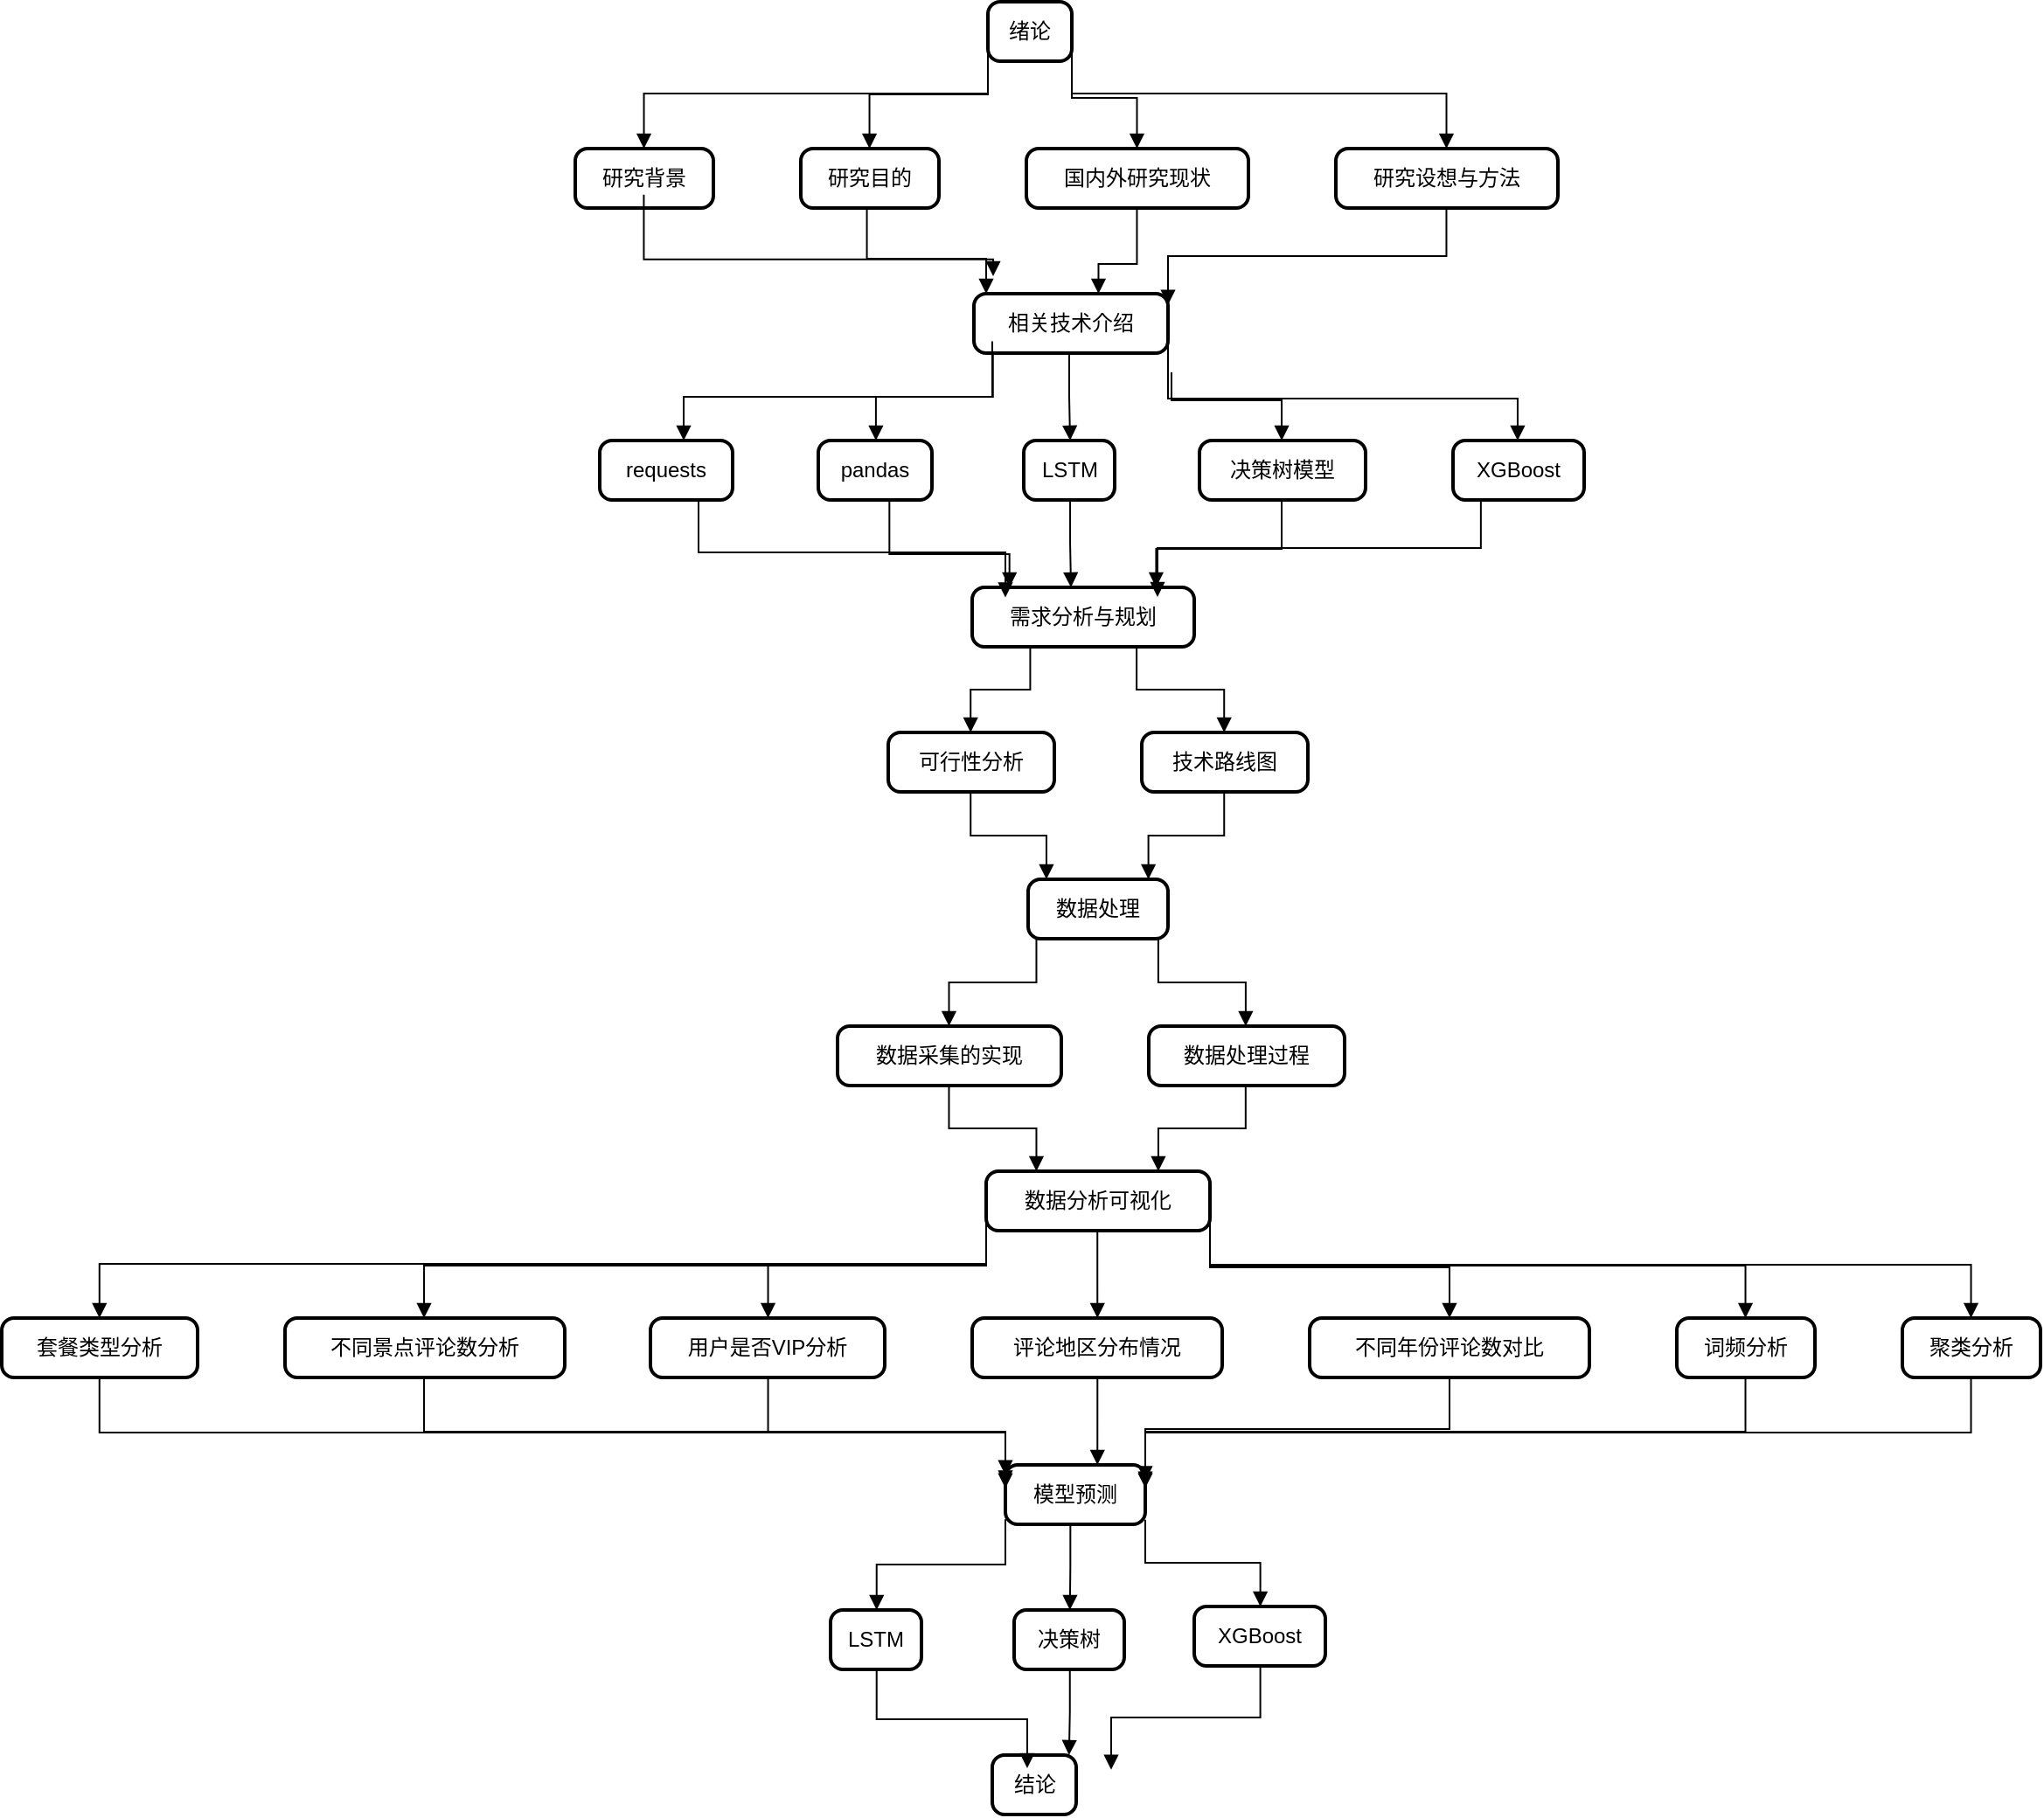 <mxfile version="24.3.0" type="github" pages="2">
  <diagram name="第 1 页" id="onNldy-fITMc3NeipK9k">
    <mxGraphModel dx="1221" dy="783" grid="0" gridSize="10" guides="1" tooltips="1" connect="1" arrows="1" fold="1" page="0" pageScale="1" pageWidth="827" pageHeight="1169" math="0" shadow="0">
      <root>
        <mxCell id="0" />
        <mxCell id="1" parent="0" />
        <mxCell id="2IOo5L7vlr3mT-ptAafb-1" value="绪论" style="rounded=1;absoluteArcSize=1;arcSize=14;whiteSpace=wrap;strokeWidth=2;" vertex="1" parent="1">
          <mxGeometry x="623" y="20" width="48" height="34" as="geometry" />
        </mxCell>
        <mxCell id="2IOo5L7vlr3mT-ptAafb-2" value="研究背景" style="rounded=1;absoluteArcSize=1;arcSize=14;whiteSpace=wrap;strokeWidth=2;" vertex="1" parent="1">
          <mxGeometry x="387" y="104" width="79" height="34" as="geometry" />
        </mxCell>
        <mxCell id="2IOo5L7vlr3mT-ptAafb-3" value="研究目的" style="rounded=1;absoluteArcSize=1;arcSize=14;whiteSpace=wrap;strokeWidth=2;" vertex="1" parent="1">
          <mxGeometry x="516" y="104" width="79" height="34" as="geometry" />
        </mxCell>
        <mxCell id="2IOo5L7vlr3mT-ptAafb-4" value="国内外研究现状" style="rounded=1;absoluteArcSize=1;arcSize=14;whiteSpace=wrap;strokeWidth=2;" vertex="1" parent="1">
          <mxGeometry x="645" y="104" width="127" height="34" as="geometry" />
        </mxCell>
        <mxCell id="2IOo5L7vlr3mT-ptAafb-5" value="研究设想与方法" style="rounded=1;absoluteArcSize=1;arcSize=14;whiteSpace=wrap;strokeWidth=2;" vertex="1" parent="1">
          <mxGeometry x="822" y="104" width="127" height="34" as="geometry" />
        </mxCell>
        <mxCell id="2IOo5L7vlr3mT-ptAafb-6" value="相关技术介绍" style="rounded=1;absoluteArcSize=1;arcSize=14;whiteSpace=wrap;strokeWidth=2;" vertex="1" parent="1">
          <mxGeometry x="615" y="187" width="111" height="34" as="geometry" />
        </mxCell>
        <mxCell id="2IOo5L7vlr3mT-ptAafb-7" value="requests" style="rounded=1;absoluteArcSize=1;arcSize=14;whiteSpace=wrap;strokeWidth=2;" vertex="1" parent="1">
          <mxGeometry x="401" y="271" width="76" height="34" as="geometry" />
        </mxCell>
        <mxCell id="2IOo5L7vlr3mT-ptAafb-8" value="pandas" style="rounded=1;absoluteArcSize=1;arcSize=14;whiteSpace=wrap;strokeWidth=2;" vertex="1" parent="1">
          <mxGeometry x="526" y="271" width="65" height="34" as="geometry" />
        </mxCell>
        <mxCell id="2IOo5L7vlr3mT-ptAafb-9" value="LSTM" style="rounded=1;absoluteArcSize=1;arcSize=14;whiteSpace=wrap;strokeWidth=2;" vertex="1" parent="1">
          <mxGeometry x="643.5" y="271" width="52" height="34" as="geometry" />
        </mxCell>
        <mxCell id="2IOo5L7vlr3mT-ptAafb-10" value="决策树模型" style="rounded=1;absoluteArcSize=1;arcSize=14;whiteSpace=wrap;strokeWidth=2;" vertex="1" parent="1">
          <mxGeometry x="744" y="271" width="95" height="34" as="geometry" />
        </mxCell>
        <mxCell id="2IOo5L7vlr3mT-ptAafb-11" value="XGBoost" style="rounded=1;absoluteArcSize=1;arcSize=14;whiteSpace=wrap;strokeWidth=2;" vertex="1" parent="1">
          <mxGeometry x="889" y="271" width="75" height="34" as="geometry" />
        </mxCell>
        <mxCell id="2IOo5L7vlr3mT-ptAafb-12" value="需求分析与规划" style="rounded=1;absoluteArcSize=1;arcSize=14;whiteSpace=wrap;strokeWidth=2;" vertex="1" parent="1">
          <mxGeometry x="614" y="355" width="127" height="34" as="geometry" />
        </mxCell>
        <mxCell id="2IOo5L7vlr3mT-ptAafb-13" value="可行性分析" style="rounded=1;absoluteArcSize=1;arcSize=14;whiteSpace=wrap;strokeWidth=2;" vertex="1" parent="1">
          <mxGeometry x="566" y="438" width="95" height="34" as="geometry" />
        </mxCell>
        <mxCell id="2IOo5L7vlr3mT-ptAafb-14" value="技术路线图" style="rounded=1;absoluteArcSize=1;arcSize=14;whiteSpace=wrap;strokeWidth=2;" vertex="1" parent="1">
          <mxGeometry x="711" y="438" width="95" height="34" as="geometry" />
        </mxCell>
        <mxCell id="2IOo5L7vlr3mT-ptAafb-15" value="数据处理" style="rounded=1;absoluteArcSize=1;arcSize=14;whiteSpace=wrap;strokeWidth=2;" vertex="1" parent="1">
          <mxGeometry x="646" y="522" width="80" height="34" as="geometry" />
        </mxCell>
        <mxCell id="2IOo5L7vlr3mT-ptAafb-16" value="数据采集的实现" style="rounded=1;absoluteArcSize=1;arcSize=14;whiteSpace=wrap;strokeWidth=2;" vertex="1" parent="1">
          <mxGeometry x="537" y="606" width="128" height="34" as="geometry" />
        </mxCell>
        <mxCell id="2IOo5L7vlr3mT-ptAafb-17" value="数据处理过程" style="rounded=1;absoluteArcSize=1;arcSize=14;whiteSpace=wrap;strokeWidth=2;" vertex="1" parent="1">
          <mxGeometry x="715" y="606" width="112" height="34" as="geometry" />
        </mxCell>
        <mxCell id="2IOo5L7vlr3mT-ptAafb-18" value="数据分析可视化" style="rounded=1;absoluteArcSize=1;arcSize=14;whiteSpace=wrap;strokeWidth=2;" vertex="1" parent="1">
          <mxGeometry x="622" y="689" width="128" height="34" as="geometry" />
        </mxCell>
        <mxCell id="2IOo5L7vlr3mT-ptAafb-19" value="套餐类型分析" style="rounded=1;absoluteArcSize=1;arcSize=14;whiteSpace=wrap;strokeWidth=2;" vertex="1" parent="1">
          <mxGeometry x="59" y="773" width="112" height="34" as="geometry" />
        </mxCell>
        <mxCell id="2IOo5L7vlr3mT-ptAafb-20" value="不同景点评论数分析" style="rounded=1;absoluteArcSize=1;arcSize=14;whiteSpace=wrap;strokeWidth=2;" vertex="1" parent="1">
          <mxGeometry x="221" y="773" width="160" height="34" as="geometry" />
        </mxCell>
        <mxCell id="2IOo5L7vlr3mT-ptAafb-21" value="用户是否VIP分析" style="rounded=1;absoluteArcSize=1;arcSize=14;whiteSpace=wrap;strokeWidth=2;" vertex="1" parent="1">
          <mxGeometry x="430" y="773" width="134" height="34" as="geometry" />
        </mxCell>
        <mxCell id="2IOo5L7vlr3mT-ptAafb-22" value="评论地区分布情况" style="rounded=1;absoluteArcSize=1;arcSize=14;whiteSpace=wrap;strokeWidth=2;" vertex="1" parent="1">
          <mxGeometry x="614" y="773" width="143" height="34" as="geometry" />
        </mxCell>
        <mxCell id="2IOo5L7vlr3mT-ptAafb-23" value="不同年份评论数对比" style="rounded=1;absoluteArcSize=1;arcSize=14;whiteSpace=wrap;strokeWidth=2;" vertex="1" parent="1">
          <mxGeometry x="807" y="773" width="160" height="34" as="geometry" />
        </mxCell>
        <mxCell id="2IOo5L7vlr3mT-ptAafb-24" value="词频分析" style="rounded=1;absoluteArcSize=1;arcSize=14;whiteSpace=wrap;strokeWidth=2;" vertex="1" parent="1">
          <mxGeometry x="1017" y="773" width="79" height="34" as="geometry" />
        </mxCell>
        <mxCell id="2IOo5L7vlr3mT-ptAafb-25" value="聚类分析" style="rounded=1;absoluteArcSize=1;arcSize=14;whiteSpace=wrap;strokeWidth=2;" vertex="1" parent="1">
          <mxGeometry x="1146" y="773" width="79" height="34" as="geometry" />
        </mxCell>
        <mxCell id="2IOo5L7vlr3mT-ptAafb-26" value="模型预测" style="rounded=1;absoluteArcSize=1;arcSize=14;whiteSpace=wrap;strokeWidth=2;" vertex="1" parent="1">
          <mxGeometry x="633" y="857" width="80" height="34" as="geometry" />
        </mxCell>
        <mxCell id="2IOo5L7vlr3mT-ptAafb-27" value="LSTM" style="rounded=1;absoluteArcSize=1;arcSize=14;whiteSpace=wrap;strokeWidth=2;" vertex="1" parent="1">
          <mxGeometry x="533" y="940" width="52" height="34" as="geometry" />
        </mxCell>
        <mxCell id="2IOo5L7vlr3mT-ptAafb-28" value="决策树" style="rounded=1;absoluteArcSize=1;arcSize=14;whiteSpace=wrap;strokeWidth=2;" vertex="1" parent="1">
          <mxGeometry x="638" y="940" width="63" height="34" as="geometry" />
        </mxCell>
        <mxCell id="2IOo5L7vlr3mT-ptAafb-29" value="XGBoost" style="rounded=1;absoluteArcSize=1;arcSize=14;whiteSpace=wrap;strokeWidth=2;" vertex="1" parent="1">
          <mxGeometry x="741" y="938" width="75" height="34" as="geometry" />
        </mxCell>
        <mxCell id="2IOo5L7vlr3mT-ptAafb-30" value="结论" style="rounded=1;absoluteArcSize=1;arcSize=14;whiteSpace=wrap;strokeWidth=2;" vertex="1" parent="1">
          <mxGeometry x="625.5" y="1023" width="48" height="34" as="geometry" />
        </mxCell>
        <mxCell id="2IOo5L7vlr3mT-ptAafb-31" value="" style="startArrow=none;endArrow=block;exitX=0.001;exitY=0.628;entryX=0.497;entryY=-0.01;rounded=0;edgeStyle=elbowEdgeStyle;elbow=vertical;" edge="1" parent="1" source="2IOo5L7vlr3mT-ptAafb-1" target="2IOo5L7vlr3mT-ptAafb-2">
          <mxGeometry relative="1" as="geometry" />
        </mxCell>
        <mxCell id="2IOo5L7vlr3mT-ptAafb-32" value="" style="startArrow=none;endArrow=block;exitX=0.001;exitY=0.815;entryX=0.497;entryY=-0.01;rounded=0;edgeStyle=elbowEdgeStyle;elbow=vertical;" edge="1" parent="1" source="2IOo5L7vlr3mT-ptAafb-1" target="2IOo5L7vlr3mT-ptAafb-3">
          <mxGeometry relative="1" as="geometry">
            <Array as="points">
              <mxPoint x="589" y="73" />
            </Array>
          </mxGeometry>
        </mxCell>
        <mxCell id="2IOo5L7vlr3mT-ptAafb-33" value="" style="startArrow=none;endArrow=block;exitX=0.994;exitY=0.973;entryX=0.498;entryY=-0.01;rounded=0;edgeStyle=elbowEdgeStyle;elbow=vertical;" edge="1" parent="1" source="2IOo5L7vlr3mT-ptAafb-1" target="2IOo5L7vlr3mT-ptAafb-4">
          <mxGeometry relative="1" as="geometry">
            <Array as="points">
              <mxPoint x="688" y="75" />
            </Array>
          </mxGeometry>
        </mxCell>
        <mxCell id="2IOo5L7vlr3mT-ptAafb-34" value="" style="startArrow=none;endArrow=block;exitX=0.994;exitY=0.618;entryX=0.498;entryY=-0.01;rounded=0;edgeStyle=elbowEdgeStyle;elbow=vertical;" edge="1" parent="1" source="2IOo5L7vlr3mT-ptAafb-1" target="2IOo5L7vlr3mT-ptAafb-5">
          <mxGeometry relative="1" as="geometry" />
        </mxCell>
        <mxCell id="2IOo5L7vlr3mT-ptAafb-35" value="" style="startArrow=none;endArrow=block;exitX=0.497;exitY=0.98;rounded=0;edgeStyle=elbowEdgeStyle;elbow=vertical;" edge="1" parent="1">
          <mxGeometry relative="1" as="geometry">
            <Array as="points">
              <mxPoint x="626" y="167.39" />
            </Array>
            <mxPoint x="426.215" y="130.39" as="sourcePoint" />
            <mxPoint x="626" y="177" as="targetPoint" />
          </mxGeometry>
        </mxCell>
        <mxCell id="2IOo5L7vlr3mT-ptAafb-36" value="" style="startArrow=none;endArrow=block;exitX=0.497;exitY=0.98;entryX=0.084;entryY=0.01;rounded=0;edgeStyle=elbowEdgeStyle;elbow=vertical;" edge="1" parent="1">
          <mxGeometry relative="1" as="geometry">
            <Array as="points">
              <mxPoint x="588.57" y="167" />
            </Array>
            <mxPoint x="553.785" y="138" as="sourcePoint" />
            <mxPoint x="622.003" y="187" as="targetPoint" />
          </mxGeometry>
        </mxCell>
        <mxCell id="2IOo5L7vlr3mT-ptAafb-37" value="" style="startArrow=none;endArrow=block;exitX=0.498;exitY=0.98;entryX=0.639;entryY=0.01;rounded=0;edgeStyle=elbowEdgeStyle;elbow=vertical;" edge="1" parent="1" source="2IOo5L7vlr3mT-ptAafb-4" target="2IOo5L7vlr3mT-ptAafb-6">
          <mxGeometry relative="1" as="geometry">
            <Array as="points">
              <mxPoint x="705" y="170" />
            </Array>
          </mxGeometry>
        </mxCell>
        <mxCell id="2IOo5L7vlr3mT-ptAafb-38" value="" style="startArrow=none;endArrow=block;exitX=0.498;exitY=0.98;entryX=1.004;entryY=0.186;rounded=0;edgeStyle=elbowEdgeStyle;elbow=vertical;" edge="1" parent="1" source="2IOo5L7vlr3mT-ptAafb-5" target="2IOo5L7vlr3mT-ptAafb-6">
          <mxGeometry relative="1" as="geometry" />
        </mxCell>
        <mxCell id="2IOo5L7vlr3mT-ptAafb-39" value="" style="startArrow=none;endArrow=block;exitX=0.004;exitY=0.799;entryX=0.494;entryY=1.122e-7;rounded=0;edgeStyle=elbowEdgeStyle;elbow=vertical;" edge="1" parent="1">
          <mxGeometry relative="1" as="geometry">
            <Array as="points">
              <mxPoint x="538.5" y="246" />
            </Array>
            <mxPoint x="625.5" y="214.232" as="sourcePoint" />
            <mxPoint x="449.014" y="271" as="targetPoint" />
          </mxGeometry>
        </mxCell>
        <mxCell id="2IOo5L7vlr3mT-ptAafb-40" value="" style="startArrow=none;endArrow=block;exitX=0.098;exitY=1.0;entryX=0.507;entryY=1.122e-7;rounded=0;edgeStyle=elbowEdgeStyle;elbow=vertical;" edge="1" parent="1" source="2IOo5L7vlr3mT-ptAafb-6" target="2IOo5L7vlr3mT-ptAafb-8">
          <mxGeometry relative="1" as="geometry">
            <Array as="points">
              <mxPoint x="610" y="246" />
            </Array>
          </mxGeometry>
        </mxCell>
        <mxCell id="2IOo5L7vlr3mT-ptAafb-41" value="" style="startArrow=none;endArrow=block;exitX=0.491;exitY=1.0;entryX=0.51;entryY=1.122e-7;rounded=0;edgeStyle=elbowEdgeStyle;elbow=vertical;" edge="1" parent="1" source="2IOo5L7vlr3mT-ptAafb-6" target="2IOo5L7vlr3mT-ptAafb-9">
          <mxGeometry relative="1" as="geometry" />
        </mxCell>
        <mxCell id="2IOo5L7vlr3mT-ptAafb-42" value="" style="startArrow=none;endArrow=block;entryX=0.495;entryY=1.122e-7;rounded=0;edgeStyle=elbowEdgeStyle;elbow=vertical;" edge="1" parent="1" target="2IOo5L7vlr3mT-ptAafb-10">
          <mxGeometry relative="1" as="geometry">
            <Array as="points">
              <mxPoint x="764" y="248" />
            </Array>
            <mxPoint x="728" y="232" as="sourcePoint" />
          </mxGeometry>
        </mxCell>
        <mxCell id="2IOo5L7vlr3mT-ptAafb-43" value="" style="startArrow=none;endArrow=block;exitX=1.004;exitY=0.773;entryX=0.493;entryY=1.122e-7;rounded=0;edgeStyle=elbowEdgeStyle;elbow=vertical;" edge="1" parent="1" source="2IOo5L7vlr3mT-ptAafb-6" target="2IOo5L7vlr3mT-ptAafb-11">
          <mxGeometry relative="1" as="geometry">
            <Array as="points">
              <mxPoint x="826" y="247" />
              <mxPoint x="751" y="246" />
              <mxPoint x="719" y="228" />
            </Array>
          </mxGeometry>
        </mxCell>
        <mxCell id="2IOo5L7vlr3mT-ptAafb-44" value="" style="startArrow=none;endArrow=block;exitX=0.494;exitY=0.99;entryX=0.001;entryY=0.169;rounded=0;edgeStyle=elbowEdgeStyle;elbow=vertical;" edge="1" parent="1">
          <mxGeometry relative="1" as="geometry">
            <Array as="points">
              <mxPoint x="650" y="335" />
            </Array>
            <mxPoint x="457.505" y="305" as="sourcePoint" />
            <mxPoint x="633" y="360.729" as="targetPoint" />
          </mxGeometry>
        </mxCell>
        <mxCell id="2IOo5L7vlr3mT-ptAafb-45" value="" style="startArrow=none;endArrow=block;exitX=0.507;exitY=0.99;entryX=0.1;entryY=-0.01;rounded=0;edgeStyle=elbowEdgeStyle;elbow=vertical;" edge="1" parent="1">
          <mxGeometry relative="1" as="geometry">
            <Array as="points">
              <mxPoint x="617.71" y="336" />
              <mxPoint x="630.71" y="336" />
              <mxPoint x="603.71" y="334" />
            </Array>
            <mxPoint x="566.666" y="305" as="sourcePoint" />
            <mxPoint x="635.333" y="355" as="targetPoint" />
          </mxGeometry>
        </mxCell>
        <mxCell id="2IOo5L7vlr3mT-ptAafb-46" value="" style="startArrow=none;endArrow=block;exitX=0.51;exitY=0.99;entryX=0.444;entryY=-0.01;rounded=0;edgeStyle=elbowEdgeStyle;elbow=vertical;" edge="1" parent="1" source="2IOo5L7vlr3mT-ptAafb-9" target="2IOo5L7vlr3mT-ptAafb-12">
          <mxGeometry relative="1" as="geometry" />
        </mxCell>
        <mxCell id="2IOo5L7vlr3mT-ptAafb-47" value="" style="startArrow=none;endArrow=block;exitX=0.495;exitY=0.99;entryX=0.835;entryY=-0.01;rounded=0;edgeStyle=elbowEdgeStyle;elbow=vertical;" edge="1" parent="1" source="2IOo5L7vlr3mT-ptAafb-10" target="2IOo5L7vlr3mT-ptAafb-12">
          <mxGeometry relative="1" as="geometry">
            <Array as="points">
              <mxPoint x="762" y="333" />
            </Array>
          </mxGeometry>
        </mxCell>
        <mxCell id="2IOo5L7vlr3mT-ptAafb-48" value="" style="startArrow=none;endArrow=block;exitX=0.493;exitY=0.99;entryX=1.001;entryY=0.16;rounded=0;edgeStyle=elbowEdgeStyle;elbow=vertical;" edge="1" parent="1">
          <mxGeometry relative="1" as="geometry">
            <mxPoint x="904.928" y="305" as="sourcePoint" />
            <mxPoint x="720" y="360.467" as="targetPoint" />
          </mxGeometry>
        </mxCell>
        <mxCell id="2IOo5L7vlr3mT-ptAafb-49" value="" style="startArrow=none;endArrow=block;exitX=0.271;exitY=0.98;entryX=0.496;entryY=0.01;rounded=0;edgeStyle=elbowEdgeStyle;elbow=vertical;" edge="1" parent="1" source="2IOo5L7vlr3mT-ptAafb-12" target="2IOo5L7vlr3mT-ptAafb-13">
          <mxGeometry relative="1" as="geometry" />
        </mxCell>
        <mxCell id="2IOo5L7vlr3mT-ptAafb-50" value="" style="startArrow=none;endArrow=block;exitX=0.731;exitY=0.98;entryX=0.496;entryY=0.01;rounded=0;edgeStyle=elbowEdgeStyle;elbow=vertical;" edge="1" parent="1" source="2IOo5L7vlr3mT-ptAafb-12" target="2IOo5L7vlr3mT-ptAafb-14">
          <mxGeometry relative="1" as="geometry" />
        </mxCell>
        <mxCell id="2IOo5L7vlr3mT-ptAafb-51" value="" style="startArrow=none;endArrow=block;exitX=0.496;exitY=1.0;entryX=0.131;entryY=2.244e-7;rounded=0;edgeStyle=elbowEdgeStyle;elbow=vertical;" edge="1" parent="1" source="2IOo5L7vlr3mT-ptAafb-13" target="2IOo5L7vlr3mT-ptAafb-15">
          <mxGeometry relative="1" as="geometry" />
        </mxCell>
        <mxCell id="2IOo5L7vlr3mT-ptAafb-52" value="" style="startArrow=none;endArrow=block;exitX=0.496;exitY=1.0;entryX=0.86;entryY=2.244e-7;rounded=0;edgeStyle=elbowEdgeStyle;elbow=vertical;" edge="1" parent="1" source="2IOo5L7vlr3mT-ptAafb-14" target="2IOo5L7vlr3mT-ptAafb-15">
          <mxGeometry relative="1" as="geometry" />
        </mxCell>
        <mxCell id="2IOo5L7vlr3mT-ptAafb-53" value="" style="startArrow=none;endArrow=block;exitX=0.068;exitY=0.99;entryX=0.498;entryY=-0.01;rounded=0;edgeStyle=elbowEdgeStyle;elbow=vertical;" edge="1" parent="1" source="2IOo5L7vlr3mT-ptAafb-15" target="2IOo5L7vlr3mT-ptAafb-16">
          <mxGeometry relative="1" as="geometry" />
        </mxCell>
        <mxCell id="2IOo5L7vlr3mT-ptAafb-54" value="" style="startArrow=none;endArrow=block;exitX=0.922;exitY=0.99;entryX=0.495;entryY=-0.01;rounded=0;edgeStyle=elbowEdgeStyle;elbow=vertical;" edge="1" parent="1" source="2IOo5L7vlr3mT-ptAafb-15" target="2IOo5L7vlr3mT-ptAafb-17">
          <mxGeometry relative="1" as="geometry" />
        </mxCell>
        <mxCell id="2IOo5L7vlr3mT-ptAafb-55" value="" style="startArrow=none;endArrow=block;exitX=0.498;exitY=0.98;entryX=0.23;entryY=0.01;rounded=0;edgeStyle=elbowEdgeStyle;elbow=vertical;" edge="1" parent="1" source="2IOo5L7vlr3mT-ptAafb-16" target="2IOo5L7vlr3mT-ptAafb-18">
          <mxGeometry relative="1" as="geometry" />
        </mxCell>
        <mxCell id="2IOo5L7vlr3mT-ptAafb-56" value="" style="startArrow=none;endArrow=block;exitX=0.495;exitY=0.98;entryX=0.764;entryY=0.01;rounded=0;edgeStyle=elbowEdgeStyle;elbow=vertical;" edge="1" parent="1" source="2IOo5L7vlr3mT-ptAafb-17" target="2IOo5L7vlr3mT-ptAafb-18">
          <mxGeometry relative="1" as="geometry" />
        </mxCell>
        <mxCell id="2IOo5L7vlr3mT-ptAafb-57" value="" style="startArrow=none;endArrow=block;exitX=-0.002;exitY=0.643;entryX=0.499;entryY=3.366e-7;rounded=0;edgeStyle=elbowEdgeStyle;elbow=vertical;" edge="1" parent="1" source="2IOo5L7vlr3mT-ptAafb-18" target="2IOo5L7vlr3mT-ptAafb-19">
          <mxGeometry relative="1" as="geometry" />
        </mxCell>
        <mxCell id="2IOo5L7vlr3mT-ptAafb-58" value="" style="startArrow=none;endArrow=block;exitX=-0.002;exitY=0.709;entryX=0.497;entryY=3.366e-7;rounded=0;edgeStyle=elbowEdgeStyle;elbow=vertical;" edge="1" parent="1" source="2IOo5L7vlr3mT-ptAafb-18" target="2IOo5L7vlr3mT-ptAafb-20">
          <mxGeometry relative="1" as="geometry" />
        </mxCell>
        <mxCell id="2IOo5L7vlr3mT-ptAafb-59" value="" style="startArrow=none;endArrow=block;exitX=-0.002;exitY=0.922;entryX=0.502;entryY=3.366e-7;rounded=0;edgeStyle=elbowEdgeStyle;elbow=vertical;" edge="1" parent="1" source="2IOo5L7vlr3mT-ptAafb-18" target="2IOo5L7vlr3mT-ptAafb-21">
          <mxGeometry relative="1" as="geometry">
            <Array as="points">
              <mxPoint x="540" y="743" />
            </Array>
          </mxGeometry>
        </mxCell>
        <mxCell id="2IOo5L7vlr3mT-ptAafb-60" value="" style="startArrow=none;endArrow=block;exitX=0.497;exitY=1.0;entryX=0.501;entryY=3.366e-7;rounded=0;edgeStyle=elbowEdgeStyle;elbow=vertical;" edge="1" parent="1" source="2IOo5L7vlr3mT-ptAafb-18" target="2IOo5L7vlr3mT-ptAafb-22">
          <mxGeometry relative="1" as="geometry" />
        </mxCell>
        <mxCell id="2IOo5L7vlr3mT-ptAafb-61" value="" style="startArrow=none;endArrow=block;exitX=0.996;exitY=0.895;entryX=0.5;entryY=3.366e-7;rounded=0;edgeStyle=elbowEdgeStyle;elbow=vertical;" edge="1" parent="1" source="2IOo5L7vlr3mT-ptAafb-18" target="2IOo5L7vlr3mT-ptAafb-23">
          <mxGeometry relative="1" as="geometry">
            <Array as="points">
              <mxPoint x="820" y="744" />
            </Array>
          </mxGeometry>
        </mxCell>
        <mxCell id="2IOo5L7vlr3mT-ptAafb-62" value="" style="startArrow=none;endArrow=block;exitX=0.996;exitY=0.717;entryX=0.497;entryY=3.366e-7;rounded=0;edgeStyle=elbowEdgeStyle;elbow=vertical;" edge="1" parent="1" source="2IOo5L7vlr3mT-ptAafb-18" target="2IOo5L7vlr3mT-ptAafb-24">
          <mxGeometry relative="1" as="geometry" />
        </mxCell>
        <mxCell id="2IOo5L7vlr3mT-ptAafb-63" value="" style="startArrow=none;endArrow=block;exitX=0.996;exitY=0.662;entryX=0.497;entryY=3.366e-7;rounded=0;edgeStyle=elbowEdgeStyle;elbow=vertical;" edge="1" parent="1" source="2IOo5L7vlr3mT-ptAafb-18" target="2IOo5L7vlr3mT-ptAafb-25">
          <mxGeometry relative="1" as="geometry" />
        </mxCell>
        <mxCell id="2IOo5L7vlr3mT-ptAafb-64" value="" style="startArrow=none;endArrow=block;exitX=0.499;exitY=0.99;entryX=-0.003;entryY=0.394;rounded=0;edgeStyle=elbowEdgeStyle;elbow=vertical;" edge="1" parent="1" source="2IOo5L7vlr3mT-ptAafb-19" target="2IOo5L7vlr3mT-ptAafb-26">
          <mxGeometry relative="1" as="geometry" />
        </mxCell>
        <mxCell id="2IOo5L7vlr3mT-ptAafb-65" value="" style="startArrow=none;endArrow=block;exitX=0.497;exitY=0.99;entryX=-0.003;entryY=0.346;rounded=0;edgeStyle=elbowEdgeStyle;elbow=vertical;" edge="1" parent="1" source="2IOo5L7vlr3mT-ptAafb-20" target="2IOo5L7vlr3mT-ptAafb-26">
          <mxGeometry relative="1" as="geometry" />
        </mxCell>
        <mxCell id="2IOo5L7vlr3mT-ptAafb-66" value="" style="startArrow=none;endArrow=block;exitX=0.502;exitY=0.99;entryX=-0.003;entryY=0.17;rounded=0;edgeStyle=elbowEdgeStyle;elbow=vertical;" edge="1" parent="1" source="2IOo5L7vlr3mT-ptAafb-21" target="2IOo5L7vlr3mT-ptAafb-26">
          <mxGeometry relative="1" as="geometry">
            <Array as="points">
              <mxPoint x="566" y="838" />
            </Array>
          </mxGeometry>
        </mxCell>
        <mxCell id="2IOo5L7vlr3mT-ptAafb-67" value="" style="startArrow=none;endArrow=block;exitX=0.501;exitY=0.99;entryX=0.661;entryY=-0.01;rounded=0;edgeStyle=elbowEdgeStyle;elbow=vertical;" edge="1" parent="1" source="2IOo5L7vlr3mT-ptAafb-22" target="2IOo5L7vlr3mT-ptAafb-26">
          <mxGeometry relative="1" as="geometry" />
        </mxCell>
        <mxCell id="2IOo5L7vlr3mT-ptAafb-68" value="" style="startArrow=none;endArrow=block;exitX=0.5;exitY=0.99;entryX=0.993;entryY=0.276;rounded=0;edgeStyle=elbowEdgeStyle;elbow=vertical;" edge="1" parent="1" source="2IOo5L7vlr3mT-ptAafb-23" target="2IOo5L7vlr3mT-ptAafb-26">
          <mxGeometry relative="1" as="geometry" />
        </mxCell>
        <mxCell id="2IOo5L7vlr3mT-ptAafb-69" value="" style="startArrow=none;endArrow=block;exitX=0.497;exitY=0.99;entryX=0.993;entryY=0.364;rounded=0;edgeStyle=elbowEdgeStyle;elbow=vertical;" edge="1" parent="1" source="2IOo5L7vlr3mT-ptAafb-24" target="2IOo5L7vlr3mT-ptAafb-26">
          <mxGeometry relative="1" as="geometry" />
        </mxCell>
        <mxCell id="2IOo5L7vlr3mT-ptAafb-70" value="" style="startArrow=none;endArrow=block;exitX=0.497;exitY=0.99;entryX=0.993;entryY=0.393;rounded=0;edgeStyle=elbowEdgeStyle;elbow=vertical;" edge="1" parent="1" source="2IOo5L7vlr3mT-ptAafb-25" target="2IOo5L7vlr3mT-ptAafb-26">
          <mxGeometry relative="1" as="geometry" />
        </mxCell>
        <mxCell id="2IOo5L7vlr3mT-ptAafb-71" value="" style="startArrow=none;endArrow=block;exitX=-0.003;exitY=0.918;entryX=0.507;entryY=0.01;rounded=0;edgeStyle=elbowEdgeStyle;elbow=vertical;" edge="1" parent="1" source="2IOo5L7vlr3mT-ptAafb-26" target="2IOo5L7vlr3mT-ptAafb-27">
          <mxGeometry relative="1" as="geometry" />
        </mxCell>
        <mxCell id="2IOo5L7vlr3mT-ptAafb-72" value="" style="startArrow=none;endArrow=block;exitX=0.466;exitY=0.98;entryX=0.506;entryY=0.01;rounded=0;edgeStyle=elbowEdgeStyle;elbow=vertical;" edge="1" parent="1" source="2IOo5L7vlr3mT-ptAafb-26" target="2IOo5L7vlr3mT-ptAafb-28">
          <mxGeometry relative="1" as="geometry" />
        </mxCell>
        <mxCell id="2IOo5L7vlr3mT-ptAafb-73" value="" style="startArrow=none;endArrow=block;exitX=0.993;exitY=0.918;entryX=0.504;entryY=0.01;rounded=0;edgeStyle=elbowEdgeStyle;elbow=vertical;" edge="1" parent="1" source="2IOo5L7vlr3mT-ptAafb-26" target="2IOo5L7vlr3mT-ptAafb-29">
          <mxGeometry relative="1" as="geometry" />
        </mxCell>
        <mxCell id="2IOo5L7vlr3mT-ptAafb-74" value="" style="startArrow=none;endArrow=block;exitX=0.507;exitY=1.0;entryX=0.001;entryY=0.222;rounded=0;edgeStyle=elbowEdgeStyle;elbow=vertical;" edge="1" parent="1" source="2IOo5L7vlr3mT-ptAafb-27">
          <mxGeometry relative="1" as="geometry">
            <mxPoint x="645.5" y="1030.535" as="targetPoint" />
          </mxGeometry>
        </mxCell>
        <mxCell id="2IOo5L7vlr3mT-ptAafb-75" value="" style="startArrow=none;endArrow=block;exitX=0.506;exitY=1.0;entryX=0.498;entryY=4.488e-7;rounded=0;edgeStyle=elbowEdgeStyle;elbow=vertical;" edge="1" parent="1" source="2IOo5L7vlr3mT-ptAafb-28">
          <mxGeometry relative="1" as="geometry">
            <mxPoint x="669.402" y="1023" as="targetPoint" />
          </mxGeometry>
        </mxCell>
        <mxCell id="2IOo5L7vlr3mT-ptAafb-76" value="" style="startArrow=none;endArrow=block;exitX=0.504;exitY=1.0;entryX=0.994;entryY=0.248;rounded=0;edgeStyle=elbowEdgeStyle;elbow=vertical;" edge="1" parent="1" source="2IOo5L7vlr3mT-ptAafb-29">
          <mxGeometry relative="1" as="geometry">
            <mxPoint x="693.5" y="1031.351" as="targetPoint" />
          </mxGeometry>
        </mxCell>
      </root>
    </mxGraphModel>
  </diagram>
  <diagram name="具体操作流程图" id="50KB0Vci6WUOaXuzOIWk">
    <mxGraphModel dx="1744" dy="1119" grid="1" gridSize="10" guides="1" tooltips="1" connect="1" arrows="1" fold="1" page="1" pageScale="1" pageWidth="827" pageHeight="1169" math="0" shadow="0">
      <root>
        <mxCell id="0" />
        <mxCell id="1" parent="0" />
        <UserObject label="" tags="背景" id="2">
          <mxCell style="vsdxID=30;fillColor=none;gradientColor=none;strokeColor=none;points=[[0,0.94,0],[0,0.88,0],[0,0.81,0],[0,0.75,0],[0,0.69,0],[0,0.63,0],[0,0.56,0],[0,0.5,0],[0,0.44,0],[0,0.37,0],[0,0.31,0],[0,0.25,0],[0,0.19,0],[0,0.12,0],[0,0.06,0],[1,0.94,0],[1,0.88,0],[1,0.81,0],[1,0.75,0],[1,0.69,0],[1,0.63,0],[1,0.56,0],[1,0.5,0],[1,0.44,0],[1,0.37,0],[1,0.31,0],[1,0.25,0],[1,0.19,0],[1,0.12,0],[1,0.06,0]];labelBackgroundColor=none;rounded=0;html=1;whiteSpace=wrap;" parent="1" vertex="1">
            <mxGeometry x="41" y="41" width="1866" height="1559" as="geometry" />
          </mxCell>
        </UserObject>
        <mxCell id="3" style="vsdxID=31;fillColor=#3d64ac;gradientColor=none;fillOpacity=0;shape=stencil(nZBLDoAgDERP0z3SIyjew0SURgSD+Lu9kMZoXLhwN9O+tukAlrNpJg1SzDH4QW/URgNYgZTkjA4UkwJUgGXng+6DX1zLfmoymdXo17xh5zmRJ6Q42BWCfc2oJfdAr+Yv+AP9Cb7OJ3H/2JG1HNGz/84klThPVCc=);strokeColor=#233862;points=[[0.06,1,0],[0.13,1,0],[0.19,1,0],[0.25,1,0],[0.31,1,0],[0.37,1,0],[0.44,1,0],[0.5,1,0],[0.56,1,0],[0.63,1,0],[0.69,1,0],[0.75,1,0],[0.81,1,0],[0.88,1,0],[0.94,1,0],[0.06,0,0],[0.13,0,0],[0.19,0,0],[0.25,0,0],[0.31,0,0],[0.37,0,0],[0.44,0,0],[0.5,0,0],[0.56,0,0],[0.63,0,0],[0.69,0,0],[0.75,0,0],[0.81,0,0],[0.88,0,0],[0.94,0,0]];labelBackgroundColor=none;rounded=0;html=1;whiteSpace=wrap;" parent="2" vertex="1">
          <mxGeometry width="1866" height="1559" as="geometry" />
        </mxCell>
        <mxCell id="4" value="&lt;div style=&quot;font-size: 1px&quot;&gt;&lt;font style=&quot;font-size:22.58px;font-family:SimSun;color:#feffff;direction:ltr;letter-spacing:0px;line-height:120%;opacity:1&quot;&gt;操作流程图&lt;br/&gt;&lt;/font&gt;&lt;/div&gt;" style="verticalAlign=middle;align=left;overflow=width;vsdxID=32;fillColor=#3d64ac;gradientColor=none;shape=stencil(nZBLDoAgDERP0z3SIyjew0SURgSD+Lu9kMZoXLhwN9O+tukAlrNpJg1SzDH4QW/URgNYgZTkjA4UkwJUgGXng+6DX1zLfmoymdXo17xh5zmRJ6Q42BWCfc2oJfdAr+Yv+AP9Cb7OJ3H/2JG1HNGz/84klThPVCc=);strokeColor=#233862;points=[[0.06,1,0],[0.13,1,0],[0.19,1,0],[0.25,1,0],[0.31,1,0],[0.37,1,0],[0.44,1,0],[0.5,1,0],[0.56,1,0],[0.63,1,0],[0.69,1,0],[0.75,1,0],[0.81,1,0],[0.88,1,0],[0.94,1,0],[0.06,0,0],[0.13,0,0],[0.19,0,0],[0.25,0,0],[0.31,0,0],[0.37,0,0],[0.44,0,0],[0.5,0,0],[0.56,0,0],[0.63,0,0],[0.69,0,0],[0.75,0,0],[0.81,0,0],[0.88,0,0],[0.94,0,0]];labelBackgroundColor=none;rounded=0;html=1;whiteSpace=wrap;" parent="2" vertex="1">
          <mxGeometry width="1866" height="60" as="geometry" />
        </mxCell>
        <UserObject label="" tags="背景" id="5">
          <mxCell style="vsdxID=33;fillColor=#345593;gradientColor=none;fillOpacity=0;shape=stencil(nZBLDoAgDERP0z3SIyjew0SURgSD+Lu9kMZoXLhwN9N5bdMClrNpJg1SzDH4QW/URgNYgZTkjA4UkwJUgGXng+6DX1zLfmoymdXo1zxh5z6RO6Q42BWCfc2oJfdAr/AX/IH+BF/rk7hv7MjaZ/L+RirxJ1Gd);strokeColor=#233862;strokeWidth=2;points=[];labelBackgroundColor=none;rounded=0;html=1;whiteSpace=wrap;" parent="1" vertex="1">
            <mxGeometry x="61" y="101" width="1846" height="1499" as="geometry" />
          </mxCell>
        </UserObject>
        <UserObject label="" tags="背景" id="6">
          <mxCell style="vsdxID=27;fillColor=none;gradientColor=none;strokeColor=none;strokeWidth=2;points=[];labelBackgroundColor=none;rounded=0;html=1;whiteSpace=wrap;" parent="1" vertex="1">
            <mxGeometry x="61" y="101" width="209" height="1499" as="geometry" />
          </mxCell>
        </UserObject>
        <mxCell id="7" style="vsdxID=28;fillColor=#3d64ac;gradientColor=none;fillOpacity=0;shape=stencil(nZBLDoAgDERP0z3SIyjew0SURgSD+Lu9kMZoXLhwN9O+tukAlrNpJg1SzDH4QW/URgNYgZTkjA4UkwJUgGXng+6DX1zLfmoymdXo17xh5zmRJ6Q42BWCfc2oJfdAr+Yv+AP9Cb7OJ3H/2JG1HNGz/84klThPVCc=);strokeColor=#233862;strokeWidth=2;points=[];labelBackgroundColor=none;rounded=0;html=1;whiteSpace=wrap;" parent="6" vertex="1">
          <mxGeometry width="209" height="1499" as="geometry" />
        </mxCell>
        <mxCell id="8" value="&lt;div style=&quot;font-size: 1px&quot;&gt;&lt;font style=&quot;font-size:16.93px;font-family:SimSun;color:#feffff;direction:ltr;letter-spacing:0px;line-height:120%;opacity:1&quot;&gt;开工打印&lt;br/&gt;&lt;/font&gt;&lt;/div&gt;" style="verticalAlign=middle;align=center;overflow=width;vsdxID=29;fillColor=#3d64ac;gradientColor=none;shape=stencil(nZBLDoAgDERP0z3SIyjew0SURgSD+Lu9kMZoXLhwN9O+tukAlrNpJg1SzDH4QW/URgNYgZTkjA4UkwJUgGXng+6DX1zLfmoymdXo17xh5zmRJ6Q42BWCfc2oJfdAr+Yv+AP9Cb7OJ3H/2JG1HNGz/84klThPVCc=);strokeColor=#233862;strokeWidth=2;points=[];labelBackgroundColor=none;rounded=0;html=1;whiteSpace=wrap;" parent="6" vertex="1">
          <mxGeometry width="209" height="40" as="geometry" />
        </mxCell>
        <UserObject label="" tags="背景" id="9">
          <mxCell style="vsdxID=38;fillColor=none;gradientColor=none;strokeColor=none;strokeWidth=2;points=[];labelBackgroundColor=none;rounded=0;html=1;whiteSpace=wrap;" parent="1" vertex="1">
            <mxGeometry x="270" y="101" width="388" height="1499" as="geometry" />
          </mxCell>
        </UserObject>
        <mxCell id="10" style="vsdxID=39;fillColor=#3d64ac;gradientColor=none;fillOpacity=0;shape=stencil(nZBLDoAgDERP0z3SIyjew0SURgSD+Lu9kMZoXLhwN9O+tukAlrNpJg1SzDH4QW/URgNYgZTkjA4UkwJUgGXng+6DX1zLfmoymdXo17xh5zmRJ6Q42BWCfc2oJfdAr+Yv+AP9Cb7OJ3H/2JG1HNGz/84klThPVCc=);strokeColor=#233862;strokeWidth=2;points=[];labelBackgroundColor=none;rounded=0;html=1;whiteSpace=wrap;" parent="9" vertex="1">
          <mxGeometry width="388" height="1499" as="geometry" />
        </mxCell>
        <mxCell id="11" value="&lt;div style=&quot;font-size: 1px&quot;&gt;&lt;font style=&quot;font-size:16.93px;font-family:SimSun;color:#feffff;direction:ltr;letter-spacing:0px;line-height:120%;opacity:1&quot;&gt;窑炉&lt;br/&gt;&lt;/font&gt;&lt;/div&gt;" style="verticalAlign=middle;align=center;overflow=width;vsdxID=40;fillColor=#3d64ac;gradientColor=none;shape=stencil(nZBLDoAgDERP0z3SIyjew0SURgSD+Lu9kMZoXLhwN9O+tukAlrNpJg1SzDH4QW/URgNYgZTkjA4UkwJUgGXng+6DX1zLfmoymdXo17xh5zmRJ6Q42BWCfc2oJfdAr+Yv+AP9Cb7OJ3H/2JG1HNGz/84klThPVCc=);strokeColor=#233862;strokeWidth=2;points=[];labelBackgroundColor=none;rounded=0;html=1;whiteSpace=wrap;" parent="9" vertex="1">
          <mxGeometry width="388" height="40" as="geometry" />
        </mxCell>
        <UserObject label="" tags="背景" id="12">
          <mxCell style="vsdxID=41;fillColor=none;gradientColor=none;strokeColor=none;strokeWidth=2;points=[];labelBackgroundColor=none;rounded=0;html=1;whiteSpace=wrap;" parent="1" vertex="1">
            <mxGeometry x="659" y="101" width="382" height="1499" as="geometry" />
          </mxCell>
        </UserObject>
        <mxCell id="13" style="vsdxID=42;fillColor=#3d64ac;gradientColor=none;fillOpacity=0;shape=stencil(nZBLDoAgDERP0z3SIyjew0SURgSD+Lu9kMZoXLhwN9O+tukAlrNpJg1SzDH4QW/URgNYgZTkjA4UkwJUgGXng+6DX1zLfmoymdXo17xh5zmRJ6Q42BWCfc2oJfdAr+Yv+AP9Cb7OJ3H/2JG1HNGz/84klThPVCc=);strokeColor=#233862;strokeWidth=2;points=[];labelBackgroundColor=none;rounded=0;html=1;whiteSpace=wrap;" parent="12" vertex="1">
          <mxGeometry width="382" height="1499" as="geometry" />
        </mxCell>
        <mxCell id="14" value="&lt;div style=&quot;font-size: 1px&quot;&gt;&lt;font style=&quot;font-size:16.93px;font-family:SimSun;color:#feffff;direction:ltr;letter-spacing:0px;line-height:120%;opacity:1&quot;&gt;抛光&lt;br/&gt;&lt;/font&gt;&lt;/div&gt;" style="verticalAlign=middle;align=center;overflow=width;vsdxID=43;fillColor=#3d64ac;gradientColor=none;shape=stencil(nZBLDoAgDERP0z3SIyjew0SURgSD+Lu9kMZoXLhwN9O+tukAlrNpJg1SzDH4QW/URgNYgZTkjA4UkwJUgGXng+6DX1zLfmoymdXo17xh5zmRJ6Q42BWCfc2oJfdAr+Yv+AP9Cb7OJ3H/2JG1HNGz/84klThPVCc=);strokeColor=#233862;strokeWidth=2;points=[];labelBackgroundColor=none;rounded=0;html=1;whiteSpace=wrap;" parent="12" vertex="1">
          <mxGeometry width="382" height="40" as="geometry" />
        </mxCell>
        <UserObject label="" tags="背景" id="15">
          <mxCell style="vsdxID=44;fillColor=none;gradientColor=none;strokeColor=none;strokeWidth=2;points=[];labelBackgroundColor=none;rounded=0;html=1;whiteSpace=wrap;" parent="1" vertex="1">
            <mxGeometry x="1041" y="101" width="420" height="1499" as="geometry" />
          </mxCell>
        </UserObject>
        <mxCell id="16" style="vsdxID=45;fillColor=#3d64ac;gradientColor=none;fillOpacity=0;shape=stencil(nZBLDoAgDERP0z3SIyjew0SURgSD+Lu9kMZoXLhwN9O+tukAlrNpJg1SzDH4QW/URgNYgZTkjA4UkwJUgGXng+6DX1zLfmoymdXo17xh5zmRJ6Q42BWCfc2oJfdAr+Yv+AP9Cb7OJ3H/2JG1HNGz/84klThPVCc=);strokeColor=#233862;strokeWidth=2;points=[];labelBackgroundColor=none;rounded=0;html=1;whiteSpace=wrap;" parent="15" vertex="1">
          <mxGeometry width="420" height="1499" as="geometry" />
        </mxCell>
        <mxCell id="17" value="&lt;div style=&quot;font-size: 1px&quot;&gt;&lt;font style=&quot;font-size:16.93px;font-family:SimSun;color:#feffff;direction:ltr;letter-spacing:0px;line-height:120%;opacity:1&quot;&gt;质检&lt;br/&gt;&lt;/font&gt;&lt;/div&gt;" style="verticalAlign=middle;align=center;overflow=width;vsdxID=46;fillColor=#3d64ac;gradientColor=none;shape=stencil(nZBLDoAgDERP0z3SIyjew0SURgSD+Lu9kMZoXLhwN9O+tukAlrNpJg1SzDH4QW/URgNYgZTkjA4UkwJUgGXng+6DX1zLfmoymdXo17xh5zmRJ6Q42BWCfc2oJfdAr+Yv+AP9Cb7OJ3H/2JG1HNGz/84klThPVCc=);strokeColor=#233862;strokeWidth=2;points=[];labelBackgroundColor=none;rounded=0;html=1;whiteSpace=wrap;" parent="15" vertex="1">
          <mxGeometry width="420" height="40" as="geometry" />
        </mxCell>
        <UserObject label="" tags="背景" id="18">
          <mxCell style="vsdxID=47;fillColor=none;gradientColor=none;strokeColor=none;strokeWidth=2;points=[];labelBackgroundColor=none;rounded=0;html=1;whiteSpace=wrap;" parent="1" vertex="1">
            <mxGeometry x="1461" y="101" width="446" height="1499" as="geometry" />
          </mxCell>
        </UserObject>
        <mxCell id="19" style="vsdxID=48;fillColor=#3d64ac;gradientColor=none;fillOpacity=0;shape=stencil(nZBLDoAgDERP0z3SIyjew0SURgSD+Lu9kMZoXLhwN9O+tukAlrNpJg1SzDH4QW/URgNYgZTkjA4UkwJUgGXng+6DX1zLfmoymdXo17xh5zmRJ6Q42BWCfc2oJfdAr+Yv+AP9Cb7OJ3H/2JG1HNGz/84klThPVCc=);strokeColor=#233862;strokeWidth=2;points=[];labelBackgroundColor=none;rounded=0;html=1;whiteSpace=wrap;" parent="18" vertex="1">
          <mxGeometry width="446" height="1499" as="geometry" />
        </mxCell>
        <mxCell id="20" value="&lt;div style=&quot;font-size: 1px&quot;&gt;&lt;font style=&quot;font-size:16.93px;font-family:SimSun;color:#feffff;direction:ltr;letter-spacing:0px;line-height:120%;opacity:1&quot;&gt;刷坯工确认&lt;br/&gt;&lt;/font&gt;&lt;/div&gt;" style="verticalAlign=middle;align=center;overflow=width;vsdxID=49;fillColor=#3d64ac;gradientColor=none;shape=stencil(nZBLDoAgDERP0z3SIyjew0SURgSD+Lu9kMZoXLhwN9O+tukAlrNpJg1SzDH4QW/URgNYgZTkjA4UkwJUgGXng+6DX1zLfmoymdXo17xh5zmRJ6Q42BWCfc2oJfdAr+Yv+AP9Cb7OJ3H/2JG1HNGz/84klThPVCc=);strokeColor=#233862;strokeWidth=2;points=[];labelBackgroundColor=none;rounded=0;html=1;whiteSpace=wrap;" parent="18" vertex="1">
          <mxGeometry width="446" height="40" as="geometry" />
        </mxCell>
        <UserObject label="" tags="背景" id="21">
          <mxCell style="vsdxID=34;fillColor=#345593;gradientColor=none;shape=stencil(nZBLDoAgDERP0z3SIyDew0QUooJB/N1eSGM0LFywm2lf23QAxarbRQFna/BuVIfpggasgXNjtfImRAUoAUXvvBq822xHfmkTmdTs9rThpDmWJji7yFWMfEPoZOwHfZpF8A9aCGbno3h/jCYPIJYoPJQ3);strokeColor=#233862;strokeWidth=2;points=[];labelBackgroundColor=none;rounded=0;html=1;whiteSpace=wrap;" parent="1" vertex="1">
            <mxGeometry x="41" y="141" width="1866" height="1459" as="geometry" />
          </mxCell>
        </UserObject>
        <UserObject label="" tags="背景" id="22">
          <mxCell style="vsdxID=35;fillColor=none;gradientColor=none;strokeColor=none;points=[];labelBackgroundColor=none;rounded=0;html=1;whiteSpace=wrap;" parent="1" vertex="1">
            <mxGeometry x="41" y="141" width="1866" height="1459" as="geometry" />
          </mxCell>
        </UserObject>
        <mxCell id="23" value="&lt;div style=&quot;font-size: 1px&quot;&gt;&lt;/div&gt;" style="verticalAlign=middle;align=center;overflow=width;vsdxID=36;rotation=90;fillColor=none;gradientColor=none;fillOpacity=0;strokeColor=none;strokeWidth=2;spacingTop=-1;spacingBottom=-1;spacingLeft=-1;spacingRight=-1;points=[];labelBackgroundColor=none;rounded=0;html=1;whiteSpace=wrap;" parent="22" vertex="1">
          <mxGeometry x="203" y="-204" width="1459" height="1866" as="geometry" />
        </mxCell>
        <mxCell id="24" value="&lt;div style=&quot;font-size: 1px&quot;&gt;&lt;p style=&quot;text-align:left;margin-left:0;margin-right:0;margin-top:0px;margin-bottom:0px;text-indent:0;vertical-align:middle;direction:ltr;&quot;&gt;&lt;font style=&quot;font-size:16.93px;font-family:SimSun;color:#feffff;direction:ltr;letter-spacing:0px;line-height:120%;opacity:1&quot;&gt;阶段&lt;br/&gt;&lt;/font&gt;&lt;/p&gt;&lt;/div&gt;" style="verticalAlign=middle;align=left;overflow=width;vsdxID=37;rotation=270;fillColor=#3d64ac;gradientColor=none;shape=stencil(nZBLDoAgDERP0z3SIyjew0SURgSD+Lu9kMZoXLhwN9O+tukAlrNpJg1SzDH4QW/URgNYgZTkjA4UkwJUgGXng+6DX1zLfmoymdXo17xh5zmRJ6Q42BWCfc2oJfdAr+Yv+AP9Cb7OJ3H/2JG1HNGz/84klThPVCc=);strokeColor=#233862;strokeWidth=2;spacingTop=-1;spacingBottom=-1;spacingLeft=-1;spacingRight=-1;points=[];labelBackgroundColor=none;rounded=0;html=1;whiteSpace=wrap;" parent="22" vertex="1">
          <mxGeometry x="-700" y="739" width="1499" height="20" as="geometry" />
        </mxCell>
        <UserObject label="&lt;div style=&quot;font-size: 1px&quot;&gt;&lt;font style=&quot;font-size:16.93px;font-family:SimSun;color:#feffff;direction:ltr;letter-spacing:0px;line-height:120%;opacity:1&quot;&gt;提交&lt;br/&gt;&lt;/font&gt;&lt;/div&gt;" Function="窑炉" tags="流程图" id="25">
          <mxCell style="verticalAlign=middle;align=center;overflow=width;vsdxID=89;fillColor=#4672c4;gradientColor=none;shape=stencil(nZBLDoAgDERP0z3SIyjew0SURgSD+Lu9kMZoXLhwN9O+tukAlrNpJg1SzDH4QW/URgNYgZTkjA4UkwJUgGXng+6DX1zLfmoymdXo17xh5zmRJ6Q42BWCfc2oJfdAr+Yv+AP9Cb7OJ3H/2JG1HNGz/84klThPVCc=);strokeColor=#c8c8c8;spacingTop=-1;spacingBottom=-1;spacingLeft=-1;spacingRight=-1;points=[[0,0.5,0],[1,0.5,0],[0.5,1,0],[0.5,0,0]];labelBackgroundColor=none;rounded=0;html=1;whiteSpace=wrap;" parent="1" vertex="1">
            <mxGeometry x="421" y="554" width="100" height="60" as="geometry" />
          </mxCell>
        </UserObject>
        <UserObject label="&lt;div style=&quot;font-size: 1px&quot;&gt;&lt;font style=&quot;font-size:16.93px;font-family:SimSun;color:#3d64ac;direction:ltr;letter-spacing:0px;line-height:120%;opacity:1&quot;&gt;打印流转标签&lt;br/&gt;&lt;/font&gt;&lt;/div&gt;" Function="开工打印" tags="流程图" id="26">
          <mxCell style="verticalAlign=middle;align=center;overflow=width;vsdxID=52;fillColor=#feffff;gradientColor=#5488eb;shape=stencil(nZJJDsMgDEVP4z2xN9mn6T0ihRSrFCJCp9sHZHVComqz+8bPNt8A1C1mmDWgWmLwR33lMRqgHSCyMzpwTAqoB+omH/Qh+LMbJZ6HTGZ18pfc4SZ1KlegukvUKIn3glp2b+gjuQn+gm4Ei/FJvDxObK2s6JmvLaDBP0xh/aqfXdv2964FW3dVOEqifOV0JD+E+hU=);strokeColor=#3d64ac;spacingTop=-1;spacingBottom=-1;spacingLeft=-1;spacingRight=-1;points=[[0,0.5,0],[1,0.5,0],[0.5,1,0],[0.5,0,0]];labelBackgroundColor=none;rounded=0;html=1;whiteSpace=wrap;" parent="1" vertex="1">
            <mxGeometry x="126" y="295" width="100" height="60" as="geometry" />
          </mxCell>
        </UserObject>
        <UserObject label="&lt;div style=&quot;font-size: 1px&quot;&gt;&lt;font style=&quot;font-size:16.93px;font-family:SimSun;color:#feffff;direction:ltr;letter-spacing:0px;line-height:120%;opacity:1&quot;&gt;扫描填写窑炉段 信息&lt;br/&gt;&lt;/font&gt;&lt;/div&gt;" Function="窑炉" tags="流程图" id="27">
          <mxCell style="verticalAlign=middle;align=center;overflow=width;vsdxID=53;fillColor=#4672c4;gradientColor=none;shape=stencil(nZBLDoAgDERP0z3SIyjew0SURgSD+Lu9kMZoXLhwN9O+tukAlrNpJg1SzDH4QW/URgNYgZTkjA4UkwJUgGXng+6DX1zLfmoymdXo17xh5zmRJ6Q42BWCfc2oJfdAr+Yv+AP9Cb7OJ3H/2JG1HNGz/84klThPVCc=);strokeColor=#c8c8c8;spacingTop=-1;spacingBottom=-1;spacingLeft=-1;spacingRight=-1;points=[[0,0.5,0],[1,0.5,0],[0.5,1,0],[0.5,0,0]];labelBackgroundColor=none;rounded=0;html=1;whiteSpace=wrap;" parent="1" vertex="1">
            <mxGeometry x="421" y="434" width="100" height="60" as="geometry" />
          </mxCell>
        </UserObject>
        <UserObject label="&lt;div style=&quot;font-size: 1px&quot;&gt;&lt;font style=&quot;font-size:16.93px;font-family:SimSun;color:#3d64ac;direction:ltr;letter-spacing:0px;line-height:120%;opacity:1&quot;&gt;待抛光&lt;/font&gt;&lt;font style=&quot;font-size:16.93px;font-family:Themed;color:#3d64ac;direction:ltr;letter-spacing:0px;line-height:120%;opacity:1&quot;&gt;填写&lt;/font&gt;&lt;font style=&quot;font-size:16.93px;font-family:Themed;color:#3d64ac;direction:ltr;letter-spacing:0px;line-height:120%;opacity:1&quot;&gt;&lt;br/&gt;&lt;/font&gt;&lt;/div&gt;" Function="抛光" tags="流程图" id="28">
          <mxCell style="verticalAlign=middle;align=center;overflow=width;vsdxID=199;fillColor=#feffff;gradientColor=#5488eb;shape=stencil(tZLBDoMgDIafhiMGQed2du49yEQlY2AKm+7tB8Nk6uLFZLf279f2JxSx0na8F4gS68DcxCBr1yF2RpRK3QmQzkeIVYiVjQHRgnnoOuY9D2SI7uYZJoyxj4QOSl4xOxZJ/hEukVVSb7JkG0zJbnTtgMPVF2GiszzJaORhaijy5HCK0gTlGxPJiPkoLQbjuJNGLx6lOLQC+224UbxdlOwgRP8j7/f3Z3vp3J4Pvj/fSKXi4czr60vxUrwyVr0B);strokeColor=#3d64ac;spacingTop=-1;spacingBottom=-1;spacingLeft=-1;spacingRight=-1;points=[[0,0.5,0],[1,0.5,0],[0.5,0,0],[0.5,0.88,0]];labelBackgroundColor=none;rounded=0;html=1;whiteSpace=wrap;" parent="1" vertex="1">
            <mxGeometry x="800" y="434" width="100" height="60" as="geometry" />
          </mxCell>
        </UserObject>
        <UserObject label="&lt;div style=&quot;font-size: 1px&quot;&gt;&lt;font style=&quot;font-size:16.93px;font-family:SimSun;color:#3d64ac;direction:ltr;letter-spacing:0px;line-height:120%;opacity:1&quot;&gt;历史记录&lt;br/&gt;&lt;/font&gt;&lt;/div&gt;" Function="窑炉" tags="流程图" id="29">
          <mxCell style="verticalAlign=middle;align=center;overflow=width;vsdxID=58;fillColor=#feffff;gradientColor=#5488eb;shape=stencil(nZJJDsMgDEVP4z2xN9mn6T0ihRSrFCJCp9sHZHVComqz+8bPNt8A1C1mmDWgWmLwR33lMRqgHSCyMzpwTAqoB+omH/Qh+LMbJZ6HTGZ18pfc4SZ1KlegukvUKIn3glp2b+gjuQn+gm4Ei/FJvDxObK2s6JmvLaDBP0xh/aqfXdv2964FW3dVOEqifOV0JD+E+hU=);strokeColor=#3d64ac;spacingTop=-1;spacingBottom=-1;spacingLeft=-1;spacingRight=-1;points=[[0,0.5,0],[1,0.5,0],[0.5,1,0],[0.5,0,0]];labelBackgroundColor=none;rounded=0;html=1;whiteSpace=wrap;" parent="1" vertex="1">
            <mxGeometry x="511" y="674" width="100" height="60" as="geometry" />
          </mxCell>
        </UserObject>
        <UserObject label="&lt;div style=&quot;font-size: 1px&quot;&gt;&lt;font style=&quot;font-size:16.93px;font-family:SimSun;color:#feffff;direction:ltr;letter-spacing:0px;line-height:120%;opacity:1&quot;&gt;扫描填写抛光段信息&lt;/font&gt;&lt;font style=&quot;font-size:11.29px;font-family:Themed;color:#feffff;direction:ltr;letter-spacing:0px;line-height:120%;opacity:1&quot;&gt;&lt;br/&gt;&lt;/font&gt;&lt;/div&gt;" Function="抛光" tags="流程图" id="30">
          <mxCell style="verticalAlign=middle;align=center;overflow=width;vsdxID=67;fillColor=#4672c4;gradientColor=none;shape=stencil(nZBLDoAgDERP0z3SIyjew0SURgSD+Lu9kMZoXLhwN9O+tukAlrNpJg1SzDH4QW/URgNYgZTkjA4UkwJUgGXng+6DX1zLfmoymdXo17xh5zmRJ6Q42BWCfc2oJfdAr+Yv+AP9Cb7OJ3H/2JG1HNGz/84klThPVCc=);strokeColor=#c8c8c8;spacingTop=-1;spacingBottom=-1;spacingLeft=-1;spacingRight=-1;points=[[0,0.5,0],[1,0.5,0],[0.5,1,0],[0.5,0,0]];labelBackgroundColor=none;rounded=0;html=1;whiteSpace=wrap;" parent="1" vertex="1">
            <mxGeometry x="800" y="554" width="100" height="60" as="geometry" />
          </mxCell>
        </UserObject>
        <UserObject label="&lt;div style=&quot;font-size: 1px&quot;&gt;&lt;font style=&quot;font-size:16.93px;font-family:SimSun;color:#3d64ac;direction:ltr;letter-spacing:0px;line-height:120%;opacity:1&quot;&gt;扫码填写&lt;br/&gt;&lt;/font&gt;&lt;/div&gt;" Function="窑炉" tags="流程图" id="31">
          <mxCell style="verticalAlign=middle;align=center;overflow=width;vsdxID=73;fillColor=#feffff;gradientColor=#5488eb;shape=stencil(nZJJDsMgDEVP4z2xN9mn6T0ihRSrFCJCp9sHZHVComqz+8bPNt8A1C1mmDWgWmLwR33lMRqgHSCyMzpwTAqoB+omH/Qh+LMbJZ6HTGZ18pfc4SZ1KlegukvUKIn3glp2b+gjuQn+gm4Ei/FJvDxObK2s6JmvLaDBP0xh/aqfXdv2964FW3dVOEqifOV0JD+E+hU=);strokeColor=#3d64ac;spacingTop=-1;spacingBottom=-1;spacingLeft=-1;spacingRight=-1;points=[[0,0.5,0],[1,0.5,0],[0.5,1,0],[0.5,0,0]];labelBackgroundColor=none;rounded=0;html=1;whiteSpace=wrap;" parent="1" vertex="1">
            <mxGeometry x="315" y="674" width="100" height="60" as="geometry" />
          </mxCell>
        </UserObject>
        <UserObject label="&lt;div style=&quot;font-size: 1px&quot;&gt;&lt;font style=&quot;font-size:16.93px;font-family:SimSun;color:#3d64ac;direction:ltr;letter-spacing:0px;line-height:120%;opacity:1&quot;&gt;待窑炉填写&lt;br/&gt;&lt;/font&gt;&lt;/div&gt;" Function="窑炉" tags="流程图" id="32">
          <mxCell style="verticalAlign=middle;align=center;overflow=width;vsdxID=202;fillColor=#feffff;gradientColor=#5488eb;shape=stencil(tZLBDoMgDIafhiMGQed2du49yEQlY2AKm+7tB8Nk6uLFZLf279f2JxSx0na8F4gS68DcxCBr1yF2RpRK3QmQzkeIVYiVjQHRgnnoOuY9D2SI7uYZJoyxj4QOSl4xOxZJ/hEukVVSb7JkG0zJbnTtgMPVF2GiszzJaORhaijy5HCK0gTlGxPJiPkoLQbjuJNGLx6lOLQC+224UbxdlOwgRP8j7/f3Z3vp3J4Pvj/fSKXi4czr60vxUrwyVr0B);strokeColor=#3d64ac;spacingTop=-1;spacingBottom=-1;spacingLeft=-1;spacingRight=-1;points=[[0,0.5,0],[1,0.5,0],[0.5,0,0],[0.5,0.88,0]];labelBackgroundColor=none;rounded=0;html=1;whiteSpace=wrap;" parent="1" vertex="1">
            <mxGeometry x="421" y="295" width="100" height="60" as="geometry" />
          </mxCell>
        </UserObject>
        <UserObject label="&lt;div style=&quot;font-size: 1px&quot;&gt;&lt;font style=&quot;font-size:16.93px;font-family:SimSun;color:#feffff;direction:ltr;letter-spacing:0px;line-height:120%;opacity:1&quot;&gt;新建产品信息流转卡&lt;/font&gt;&lt;font style=&quot;font-size:11.29px;font-family:Themed;color:#feffff;direction:ltr;letter-spacing:0px;line-height:120%;opacity:1&quot;&gt;&lt;br/&gt;&lt;/font&gt;&lt;/div&gt;" Function="开工打印" tags="流程图" id="33">
          <mxCell style="verticalAlign=middle;align=center;overflow=width;vsdxID=85;fillColor=#345593;gradientColor=none;shape=stencil(tVJbDsIgEDwNnyQIPg5Q6z02lrZEhGZBW28vuDXWJu2HiX+zO7MLw8BUEVroNJMiRPQX3ZsqtkwdmZTGtRpNTIipkqmi9qgb9DdXUd1BVmZ09fe8YaA5uc0jUjyo3Ajxqk+ktcZNtIf9mhbwnDic7cVRvCPtwqo3yWEwgaOPEI13X5wFbDRPh/DaQjPegKjQa91N2isWZnZ/N7Dwbn+xkMAnvtpYS+lP+XncqUVfRZVP);strokeColor=#31528f;spacingTop=-1;spacingBottom=-1;spacingLeft=-1;spacingRight=-1;points=[[0.5,1,0],[0.5,0,0],[0,0.5,0],[1,0.5,0]];labelBackgroundColor=none;rounded=0;html=1;whiteSpace=wrap;" parent="1" vertex="1">
            <mxGeometry x="126" y="171" width="100" height="48" as="geometry" />
          </mxCell>
        </UserObject>
        <UserObject label="" Function="窑炉" tags="流程图" id="34">
          <mxCell style="vsdxID=96;fillColor=#345593;gradientColor=none;shape=stencil(UzV2Ls5ILEhVNTIoLinKz04tz0wpyVA1dlE1MsrMy0gtyiwBslSNXVWNndPyi1LTi/JL81Ig/IJEkEoQKze/DGRCBUSfAUiHkUElhGcK4bpBVOZk5iGpNEVVikeloQHZpsK0YlWLz1QgA+HFtMycHEgIIcujBwlQCBKcxq4A);strokeColor=#31528f;spacingTop=-1;spacingBottom=-1;spacingLeft=-1;spacingRight=-1;points=[[0,0.5,0],[1,0.5,0],[0.5,0,0],[0.5,1,0]];labelBackgroundColor=none;rounded=0;html=1;whiteSpace=wrap;" parent="1" vertex="1">
            <mxGeometry x="511" y="786" width="100" height="68" as="geometry" />
          </mxCell>
        </UserObject>
        <mxCell id="35" value="&lt;div style=&quot;font-size: 1px&quot;&gt;&lt;font style=&quot;font-size:16.93px;font-family:SimSun;color:#feffff;direction:ltr;letter-spacing:0px;line-height:120%;opacity:1&quot;&gt;待抛光填写&lt;br/&gt;&lt;/font&gt;&lt;/div&gt;" style="text;vsdxID=96;fillColor=none;gradientColor=none;strokeColor=none;spacingTop=-1;spacingBottom=-1;spacingLeft=-1;spacingRight=-1;points=[[0,0.5,0],[1,0.5,0],[0.5,0,0],[0.5,1,0]];labelBackgroundColor=none;rounded=0;html=1;whiteSpace=wrap;verticalAlign=middle;align=center;overflow=width;;html=1;" parent="34" vertex="1">
          <mxGeometry x="8.33" y="8.5" width="83.33" height="51" as="geometry" />
        </mxCell>
        <UserObject label="&lt;div style=&quot;font-size: 1px&quot;&gt;&lt;font style=&quot;font-size:16.93px;font-family:SimSun;color:#feffff;direction:ltr;letter-spacing:0px;line-height:120%;opacity:1&quot;&gt;结束&lt;br/&gt;&lt;/font&gt;&lt;/div&gt;" Function="窑炉" tags="流程图" id="36">
          <mxCell style="verticalAlign=middle;align=center;overflow=width;vsdxID=105;fillColor=#345593;gradientColor=none;shape=stencil(tVLLDsIgEPwajiQIMfFe638Qu22JCM2Ctv69kK0Rm9qDibeZndkXC1NV6PUATIoQ0V9gNE3smToyKY3rAU1MiKmaqar1CB36m2uIDzo7M7r6e64wUZ4UOUWKB9GdIH4irzWu8B42vRrPScNFXZzN+5mvl3qJXE8mcPRRR+Pdh2Y1dsBTE95a3c0TkBRGgKEIb6wg1/r+ssCXd/vLCgm8z9caa+n6pb48dwrRV1H1Ew==);strokeColor=#31528f;spacingTop=-1;spacingBottom=-1;spacingLeft=-1;spacingRight=-1;points=[[0.5,1,0],[0.5,0,0],[0,0.5,0],[1,0.5,0]];labelBackgroundColor=none;rounded=0;html=1;whiteSpace=wrap;" parent="1" vertex="1">
            <mxGeometry x="559" y="974" width="100" height="40" as="geometry" />
          </mxCell>
        </UserObject>
        <UserObject label="" Function="窑炉" tags="流程图" id="37">
          <mxCell style="vsdxID=106;fillColor=#345593;gradientColor=none;shape=stencil(UzV2Ls5ILEhVNTIoLinKz04tz0wpyVA1dlE1MsrMy0gtyiwBslSNXVWNndPyi1LTi/JL81Ig/IJEkEoQKze/DGRCBUSfAUiHkUElhGcK4bpBVOZk5iGpNEVVikeloQHZpsK0YlWLz1QgA+HFtMycHEgIIcujBwlQCBKcxq4A);strokeColor=#31528f;spacingTop=-1;spacingBottom=-1;spacingLeft=-1;spacingRight=-1;points=[[0,0.5,0],[1,0.5,0],[0.5,0,0],[0.5,1,0]];labelBackgroundColor=none;rounded=0;html=1;whiteSpace=wrap;" parent="1" vertex="1">
            <mxGeometry x="423" y="960" width="100" height="68" as="geometry" />
          </mxCell>
        </UserObject>
        <mxCell id="38" value="&lt;div style=&quot;font-size: 1px&quot;&gt;&lt;font style=&quot;font-size:16.93px;font-family:SimSun;color:#feffff;direction:ltr;letter-spacing:0px;line-height:120%;opacity:1&quot;&gt;撤回【重新填写】&lt;br/&gt;&lt;/font&gt;&lt;/div&gt;" style="text;vsdxID=106;fillColor=none;gradientColor=none;strokeColor=none;spacingTop=-1;spacingBottom=-1;spacingLeft=-1;spacingRight=-1;points=[[0,0.5,0],[1,0.5,0],[0.5,0,0],[0.5,1,0]];labelBackgroundColor=none;rounded=0;html=1;whiteSpace=wrap;verticalAlign=middle;align=center;overflow=width;;html=1;" parent="37" vertex="1">
          <mxGeometry x="8.33" y="8.5" width="83.33" height="51" as="geometry" />
        </mxCell>
        <UserObject label="&lt;div style=&quot;font-size: 1px&quot;&gt;&lt;font style=&quot;font-size:16.93px;font-family:SimSun;color:#3d64ac;direction:ltr;letter-spacing:0px;line-height:120%;opacity:1&quot;&gt;单据修改后提交&lt;br/&gt;&lt;/font&gt;&lt;/div&gt;" Function="窑炉" tags="流程图" id="39">
          <mxCell style="verticalAlign=middle;align=center;overflow=width;vsdxID=112;fillColor=#feffff;gradientColor=#5488eb;shape=stencil(nZJJDsMgDEVP4z2xN9mn6T0ihRSrFCJCp9sHZHVComqz+8bPNt8A1C1mmDWgWmLwR33lMRqgHSCyMzpwTAqoB+omH/Qh+LMbJZ6HTGZ18pfc4SZ1KlegukvUKIn3glp2b+gjuQn+gm4Ei/FJvDxObK2s6JmvLaDBP0xh/aqfXdv2964FW3dVOEqifOV0JD+E+hU=);strokeColor=#3d64ac;spacingTop=-1;spacingBottom=-1;spacingLeft=-1;spacingRight=-1;points=[[0,0.5,0],[1,0.5,0],[0.5,1,0],[0.5,0,0]];labelBackgroundColor=none;rounded=0;html=1;whiteSpace=wrap;" parent="1" vertex="1">
            <mxGeometry x="423" y="1104" width="100" height="60" as="geometry" />
          </mxCell>
        </UserObject>
        <UserObject label="&lt;div style=&quot;font-size: 1px&quot;&gt;&lt;font style=&quot;font-size:16.93px;font-family:SimSun;color:#feffff;direction:ltr;letter-spacing:0px;line-height:120%;opacity:1&quot;&gt;提交&lt;br/&gt;&lt;/font&gt;&lt;/div&gt;" Function="抛光" tags="流程图" id="40">
          <mxCell style="verticalAlign=middle;align=center;overflow=width;vsdxID=129;fillColor=#4672c4;gradientColor=none;shape=stencil(nZBLDoAgDERP0z3SIyjew0SURgSD+Lu9kMZoXLhwN9O+tukAlrNpJg1SzDH4QW/URgNYgZTkjA4UkwJUgGXng+6DX1zLfmoymdXo17xh5zmRJ6Q42BWCfc2oJfdAr+Yv+AP9Cb7OJ3H/2JG1HNGz/84klThPVCc=);strokeColor=#c8c8c8;spacingTop=-1;spacingBottom=-1;spacingLeft=-1;spacingRight=-1;points=[[0,0.5,0],[1,0.5,0],[0.5,1,0],[0.5,0,0]];labelBackgroundColor=none;rounded=0;html=1;whiteSpace=wrap;" parent="1" vertex="1">
            <mxGeometry x="800" y="674" width="100" height="60" as="geometry" />
          </mxCell>
        </UserObject>
        <UserObject label="&lt;div style=&quot;font-size: 1px&quot;&gt;&lt;font style=&quot;font-size:16.93px;font-family:SimSun;color:#3d64ac;direction:ltr;letter-spacing:0px;line-height:120%;opacity:1&quot;&gt;历史记录&lt;br/&gt;&lt;/font&gt;&lt;/div&gt;" Function="抛光" tags="流程图" id="41">
          <mxCell style="verticalAlign=middle;align=center;overflow=width;vsdxID=130;fillColor=#feffff;gradientColor=#5488eb;shape=stencil(nZJJDsMgDEVP4z2xN9mn6T0ihRSrFCJCp9sHZHVComqz+8bPNt8A1C1mmDWgWmLwR33lMRqgHSCyMzpwTAqoB+omH/Qh+LMbJZ6HTGZ18pfc4SZ1KlegukvUKIn3glp2b+gjuQn+gm4Ei/FJvDxObK2s6JmvLaDBP0xh/aqfXdv2964FW3dVOEqifOV0JD+E+hU=);strokeColor=#3d64ac;spacingTop=-1;spacingBottom=-1;spacingLeft=-1;spacingRight=-1;points=[[0,0.5,0],[1,0.5,0],[0.5,1,0],[0.5,0,0]];labelBackgroundColor=none;rounded=0;html=1;whiteSpace=wrap;" parent="1" vertex="1">
            <mxGeometry x="885" y="794" width="100" height="60" as="geometry" />
          </mxCell>
        </UserObject>
        <UserObject label="&lt;div style=&quot;font-size: 1px&quot;&gt;&lt;font style=&quot;font-size:16.93px;font-family:SimSun;color:#3d64ac;direction:ltr;letter-spacing:0px;line-height:120%;opacity:1&quot;&gt;扫码填写&lt;br/&gt;&lt;/font&gt;&lt;/div&gt;" Function="抛光" tags="流程图" id="42">
          <mxCell style="verticalAlign=middle;align=center;overflow=width;vsdxID=131;fillColor=#feffff;gradientColor=#5488eb;shape=stencil(nZJJDsMgDEVP4z2xN9mn6T0ihRSrFCJCp9sHZHVComqz+8bPNt8A1C1mmDWgWmLwR33lMRqgHSCyMzpwTAqoB+omH/Qh+LMbJZ6HTGZ18pfc4SZ1KlegukvUKIn3glp2b+gjuQn+gm4Ei/FJvDxObK2s6JmvLaDBP0xh/aqfXdv2964FW3dVOEqifOV0JD+E+hU=);strokeColor=#3d64ac;spacingTop=-1;spacingBottom=-1;spacingLeft=-1;spacingRight=-1;points=[[0,0.5,0],[1,0.5,0],[0.5,1,0],[0.5,0,0]];labelBackgroundColor=none;rounded=0;html=1;whiteSpace=wrap;" parent="1" vertex="1">
            <mxGeometry x="711" y="794" width="100" height="60" as="geometry" />
          </mxCell>
        </UserObject>
        <UserObject label="" Function="抛光" tags="流程图" id="43">
          <mxCell style="vsdxID=132;fillColor=#345593;gradientColor=none;shape=stencil(UzV2Ls5ILEhVNTIoLinKz04tz0wpyVA1dlE1MsrMy0gtyiwBslSNXVWNndPyi1LTi/JL81Ig/IJEkEoQKze/DGRCBUSfAUiHkUElhGcK4bpBVOZk5iGpNEVVikeloQHZpsK0YlWLz1QgA+HFtMycHEgIIcujBwlQCBKcxq4A);strokeColor=#31528f;spacingTop=-1;spacingBottom=-1;spacingLeft=-1;spacingRight=-1;points=[[0,0.5,0],[1,0.5,0],[0.5,0,0],[0.5,1,0]];labelBackgroundColor=none;rounded=0;html=1;whiteSpace=wrap;" parent="1" vertex="1">
            <mxGeometry x="885" y="914" width="100" height="68" as="geometry" />
          </mxCell>
        </UserObject>
        <mxCell id="44" value="&lt;div style=&quot;font-size: 1px&quot;&gt;&lt;font style=&quot;font-size:16.93px;font-family:SimSun;color:#feffff;direction:ltr;letter-spacing:0px;line-height:120%;opacity:1&quot;&gt;待质检填写&lt;br/&gt;&lt;/font&gt;&lt;/div&gt;" style="text;vsdxID=132;fillColor=none;gradientColor=none;strokeColor=none;spacingTop=-1;spacingBottom=-1;spacingLeft=-1;spacingRight=-1;points=[[0,0.5,0],[1,0.5,0],[0.5,0,0],[0.5,1,0]];labelBackgroundColor=none;rounded=0;html=1;whiteSpace=wrap;verticalAlign=middle;align=center;overflow=width;;html=1;" parent="43" vertex="1">
          <mxGeometry x="8.33" y="8.5" width="83.33" height="51" as="geometry" />
        </mxCell>
        <UserObject label="&lt;div style=&quot;font-size: 1px&quot;&gt;&lt;font style=&quot;font-size:16.93px;font-family:SimSun;color:#feffff;direction:ltr;letter-spacing:0px;line-height:120%;opacity:1&quot;&gt;结束&lt;br/&gt;&lt;/font&gt;&lt;/div&gt;" Function="抛光" tags="流程图" id="45">
          <mxCell style="verticalAlign=middle;align=center;overflow=width;vsdxID=133;fillColor=#345593;gradientColor=none;shape=stencil(tVLLDsIgEPwajiQIMfFe638Qu22JCM2Ctv69kK0Rm9qDibeZndkXC1NV6PUATIoQ0V9gNE3smToyKY3rAU1MiKmaqar1CB36m2uIDzo7M7r6e64wUZ4UOUWKB9GdIH4irzWu8B42vRrPScNFXZzN+5mvl3qJXE8mcPRRR+Pdh2Y1dsBTE95a3c0TkBRGgKEIb6wg1/r+ssCXd/vLCgm8z9caa+n6pb48dwrRV1H1Ew==);strokeColor=#31528f;spacingTop=-1;spacingBottom=-1;spacingLeft=-1;spacingRight=-1;points=[[0.5,1,0],[0.5,0,0],[0,0.5,0],[1,0.5,0]];labelBackgroundColor=none;rounded=0;html=1;whiteSpace=wrap;" parent="1" vertex="1">
            <mxGeometry x="933" y="1094" width="100" height="40" as="geometry" />
          </mxCell>
        </UserObject>
        <UserObject label="&lt;div style=&quot;font-size: 1px&quot;&gt;&lt;font style=&quot;font-size:16.93px;font-family:SimSun;color:#3d64ac;direction:ltr;letter-spacing:0px;line-height:120%;opacity:1&quot;&gt;单据修改后提交&lt;br/&gt;&lt;/font&gt;&lt;/div&gt;" Function="抛光" tags="流程图" id="46">
          <mxCell style="verticalAlign=middle;align=center;overflow=width;vsdxID=134;fillColor=#feffff;gradientColor=#5488eb;shape=stencil(nZJJDsMgDEVP4z2xN9mn6T0ihRSrFCJCp9sHZHVComqz+8bPNt8A1C1mmDWgWmLwR33lMRqgHSCyMzpwTAqoB+omH/Qh+LMbJZ6HTGZ18pfc4SZ1KlegukvUKIn3glp2b+gjuQn+gm4Ei/FJvDxObK2s6JmvLaDBP0xh/aqfXdv2964FW3dVOEqifOV0JD+E+hU=);strokeColor=#3d64ac;spacingTop=-1;spacingBottom=-1;spacingLeft=-1;spacingRight=-1;points=[[0,0.5,0],[1,0.5,0],[0.5,1,0],[0.5,0,0]];labelBackgroundColor=none;rounded=0;html=1;whiteSpace=wrap;" parent="1" vertex="1">
            <mxGeometry x="797" y="1224" width="100" height="60" as="geometry" />
          </mxCell>
        </UserObject>
        <UserObject label="" Function="抛光" tags="流程图" id="47">
          <mxCell style="vsdxID=135;fillColor=#345593;gradientColor=none;shape=stencil(UzV2Ls5ILEhVNTIoLinKz04tz0wpyVA1dlE1MsrMy0gtyiwBslSNXVWNndPyi1LTi/JL81Ig/IJEkEoQKze/DGRCBUSfAUiHkUElhGcK4bpBVOZk5iGpNEVVikeloQHZpsK0YlWLz1QgA+HFtMycHEgIIcujBwlQCBKcxq4A);strokeColor=#31528f;spacingTop=-1;spacingBottom=-1;spacingLeft=-1;spacingRight=-1;points=[[0,0.5,0],[1,0.5,0],[0.5,0,0],[0.5,1,0]];labelBackgroundColor=none;rounded=0;html=1;whiteSpace=wrap;" parent="1" vertex="1">
            <mxGeometry x="797" y="1080" width="100" height="68" as="geometry" />
          </mxCell>
        </UserObject>
        <mxCell id="48" value="&lt;div style=&quot;font-size: 1px&quot;&gt;&lt;font style=&quot;font-size:16.93px;font-family:SimSun;color:#feffff;direction:ltr;letter-spacing:0px;line-height:120%;opacity:1&quot;&gt;撤回【重新填写】&lt;br/&gt;&lt;/font&gt;&lt;/div&gt;" style="text;vsdxID=135;fillColor=none;gradientColor=none;strokeColor=none;spacingTop=-1;spacingBottom=-1;spacingLeft=-1;spacingRight=-1;points=[[0,0.5,0],[1,0.5,0],[0.5,0,0],[0.5,1,0]];labelBackgroundColor=none;rounded=0;html=1;whiteSpace=wrap;verticalAlign=middle;align=center;overflow=width;;html=1;" parent="47" vertex="1">
          <mxGeometry x="8.33" y="8.5" width="83.33" height="51" as="geometry" />
        </mxCell>
        <UserObject label="&lt;div style=&quot;font-size: 1px&quot;&gt;&lt;font style=&quot;font-size:16.93px;font-family:SimSun;color:#3d64ac;direction:ltr;letter-spacing:0px;line-height:120%;opacity:1&quot;&gt;待质检填写&lt;br/&gt;&lt;/font&gt;&lt;/div&gt;" Function="质检" tags="流程图" id="49">
          <mxCell style="verticalAlign=middle;align=center;overflow=width;vsdxID=200;fillColor=#feffff;gradientColor=#5488eb;shape=stencil(tZLBDoMgDIafhiMGQed2du49yEQlY2AKm+7tB8Nk6uLFZLf279f2JxSx0na8F4gS68DcxCBr1yF2RpRK3QmQzkeIVYiVjQHRgnnoOuY9D2SI7uYZJoyxj4QOSl4xOxZJ/hEukVVSb7JkG0zJbnTtgMPVF2GiszzJaORhaijy5HCK0gTlGxPJiPkoLQbjuJNGLx6lOLQC+224UbxdlOwgRP8j7/f3Z3vp3J4Pvj/fSKXi4czr60vxUrwyVr0B);strokeColor=#3d64ac;spacingTop=-1;spacingBottom=-1;spacingLeft=-1;spacingRight=-1;points=[[0,0.5,0],[1,0.5,0],[0.5,0,0],[0.5,0.88,0]];labelBackgroundColor=none;rounded=0;html=1;whiteSpace=wrap;" parent="1" vertex="1">
            <mxGeometry x="1191" y="554" width="100" height="60" as="geometry" />
          </mxCell>
        </UserObject>
        <UserObject label="&lt;div style=&quot;font-size: 1px&quot;&gt;&lt;font style=&quot;font-size:16.93px;font-family:SimSun;color:#feffff;direction:ltr;letter-spacing:0px;line-height:120%;opacity:1&quot;&gt;扫描填写质检段信息&lt;/font&gt;&lt;font style=&quot;font-size:11.29px;font-family:Themed;color:#feffff;direction:ltr;letter-spacing:0px;line-height:120%;opacity:1&quot;&gt;&lt;br/&gt;&lt;/font&gt;&lt;/div&gt;" Function="质检" tags="流程图" id="50">
          <mxCell style="verticalAlign=middle;align=center;overflow=width;vsdxID=147;fillColor=#4672c4;gradientColor=none;shape=stencil(nZBLDoAgDERP0z3SIyjew0SURgSD+Lu9kMZoXLhwN9O+tukAlrNpJg1SzDH4QW/URgNYgZTkjA4UkwJUgGXng+6DX1zLfmoymdXo17xh5zmRJ6Q42BWCfc2oJfdAr+Yv+AP9Cb7OJ3H/2JG1HNGz/84klThPVCc=);strokeColor=#c8c8c8;spacingTop=-1;spacingBottom=-1;spacingLeft=-1;spacingRight=-1;points=[[0,0.5,0],[1,0.5,0],[0.5,1,0],[0.5,0,0]];labelBackgroundColor=none;rounded=0;html=1;whiteSpace=wrap;" parent="1" vertex="1">
            <mxGeometry x="1191" y="674" width="100" height="60" as="geometry" />
          </mxCell>
        </UserObject>
        <UserObject label="&lt;div style=&quot;font-size: 1px&quot;&gt;&lt;font style=&quot;font-size:16.93px;font-family:SimSun;color:#feffff;direction:ltr;letter-spacing:0px;line-height:120%;opacity:1&quot;&gt;提交&lt;br/&gt;&lt;/font&gt;&lt;/div&gt;" Function="质检" tags="流程图" id="51">
          <mxCell style="verticalAlign=middle;align=center;overflow=width;vsdxID=150;fillColor=#4672c4;gradientColor=none;shape=stencil(nZBLDoAgDERP0z3SIyjew0SURgSD+Lu9kMZoXLhwN9O+tukAlrNpJg1SzDH4QW/URgNYgZTkjA4UkwJUgGXng+6DX1zLfmoymdXo17xh5zmRJ6Q42BWCfc2oJfdAr+Yv+AP9Cb7OJ3H/2JG1HNGz/84klThPVCc=);strokeColor=#c8c8c8;spacingTop=-1;spacingBottom=-1;spacingLeft=-1;spacingRight=-1;points=[[0,0.5,0],[1,0.5,0],[0.5,1,0],[0.5,0,0]];labelBackgroundColor=none;rounded=0;html=1;whiteSpace=wrap;" parent="1" vertex="1">
            <mxGeometry x="1191" y="920" width="100" height="60" as="geometry" />
          </mxCell>
        </UserObject>
        <UserObject label="&lt;div style=&quot;font-size: 1px&quot;&gt;&lt;font style=&quot;font-size:16.93px;font-family:SimSun;color:#3d64ac;direction:ltr;letter-spacing:0px;line-height:120%;opacity:1&quot;&gt;历史记录&lt;br/&gt;&lt;/font&gt;&lt;/div&gt;" Function="质检" tags="流程图" id="52">
          <mxCell style="verticalAlign=middle;align=center;overflow=width;vsdxID=151;fillColor=#feffff;gradientColor=#5488eb;shape=stencil(nZJJDsMgDEVP4z2xN9mn6T0ihRSrFCJCp9sHZHVComqz+8bPNt8A1C1mmDWgWmLwR33lMRqgHSCyMzpwTAqoB+omH/Qh+LMbJZ6HTGZ18pfc4SZ1KlegukvUKIn3glp2b+gjuQn+gm4Ei/FJvDxObK2s6JmvLaDBP0xh/aqfXdv2964FW3dVOEqifOV0JD+E+hU=);strokeColor=#3d64ac;spacingTop=-1;spacingBottom=-1;spacingLeft=-1;spacingRight=-1;points=[[0,0.5,0],[1,0.5,0],[0.5,1,0],[0.5,0,0]];labelBackgroundColor=none;rounded=0;html=1;whiteSpace=wrap;" parent="1" vertex="1">
            <mxGeometry x="1281" y="1040" width="100" height="60" as="geometry" />
          </mxCell>
        </UserObject>
        <UserObject label="&lt;div style=&quot;font-size: 1px&quot;&gt;&lt;font style=&quot;font-size:16.93px;font-family:SimSun;color:#3d64ac;direction:ltr;letter-spacing:0px;line-height:120%;opacity:1&quot;&gt;扫码填写&lt;br/&gt;&lt;/font&gt;&lt;/div&gt;" Function="质检" tags="流程图" id="53">
          <mxCell style="verticalAlign=middle;align=center;overflow=width;vsdxID=152;fillColor=#feffff;gradientColor=#5488eb;shape=stencil(nZJJDsMgDEVP4z2xN9mn6T0ihRSrFCJCp9sHZHVComqz+8bPNt8A1C1mmDWgWmLwR33lMRqgHSCyMzpwTAqoB+omH/Qh+LMbJZ6HTGZ18pfc4SZ1KlegukvUKIn3glp2b+gjuQn+gm4Ei/FJvDxObK2s6JmvLaDBP0xh/aqfXdv2964FW3dVOEqifOV0JD+E+hU=);strokeColor=#3d64ac;spacingTop=-1;spacingBottom=-1;spacingLeft=-1;spacingRight=-1;points=[[0,0.5,0],[1,0.5,0],[0.5,1,0],[0.5,0,0]];labelBackgroundColor=none;rounded=0;html=1;whiteSpace=wrap;" parent="1" vertex="1">
            <mxGeometry x="1121" y="1040" width="100" height="60" as="geometry" />
          </mxCell>
        </UserObject>
        <UserObject label="" Function="质检" tags="流程图" id="54">
          <mxCell style="vsdxID=153;fillColor=#345593;gradientColor=none;shape=stencil(UzV2Ls5ILEhVNTIoLinKz04tz0wpyVA1dlE1MsrMy0gtyiwBslSNXVWNndPyi1LTi/JL81Ig/IJEkEoQKze/DGRCBUSfAUiHkUElhGcK4bpBVOZk5iGpNEVVikeloQHZpsK0YlWLz1QgA+HFtMycHEgIIcujBwlQCBKcxq4A);strokeColor=#31528f;spacingTop=-1;spacingBottom=-1;spacingLeft=-1;spacingRight=-1;points=[[0,0.5,0],[1,0.5,0],[0.5,0,0],[0.5,1,0]];labelBackgroundColor=none;rounded=0;html=1;whiteSpace=wrap;" parent="1" vertex="1">
            <mxGeometry x="1281" y="1182" width="100" height="68" as="geometry" />
          </mxCell>
        </UserObject>
        <mxCell id="55" value="&lt;div style=&quot;font-size: 1px&quot;&gt;&lt;font style=&quot;font-size:16.93px;font-family:SimSun;color:#feffff;direction:ltr;letter-spacing:0px;line-height:120%;opacity:1&quot;&gt;待刷坯确认&lt;br/&gt;&lt;/font&gt;&lt;/div&gt;" style="text;vsdxID=153;fillColor=none;gradientColor=none;strokeColor=none;spacingTop=-1;spacingBottom=-1;spacingLeft=-1;spacingRight=-1;points=[[0,0.5,0],[1,0.5,0],[0.5,0,0],[0.5,1,0]];labelBackgroundColor=none;rounded=0;html=1;whiteSpace=wrap;verticalAlign=middle;align=center;overflow=width;;html=1;" parent="54" vertex="1">
          <mxGeometry x="8.33" y="8.5" width="83.33" height="51" as="geometry" />
        </mxCell>
        <UserObject label="&lt;div style=&quot;font-size: 1px&quot;&gt;&lt;font style=&quot;font-size:16.93px;font-family:SimSun;color:#feffff;direction:ltr;letter-spacing:0px;line-height:120%;opacity:1&quot;&gt;结束&lt;br/&gt;&lt;/font&gt;&lt;/div&gt;" Function="质检" tags="流程图" id="56">
          <mxCell style="verticalAlign=middle;align=center;overflow=width;vsdxID=154;fillColor=#345593;gradientColor=none;shape=stencil(tVLLDsIgEPwajiQIMfFe638Qu22JCM2Ctv69kK0Rm9qDibeZndkXC1NV6PUATIoQ0V9gNE3smToyKY3rAU1MiKmaqar1CB36m2uIDzo7M7r6e64wUZ4UOUWKB9GdIH4irzWu8B42vRrPScNFXZzN+5mvl3qJXE8mcPRRR+Pdh2Y1dsBTE95a3c0TkBRGgKEIb6wg1/r+ssCXd/vLCgm8z9caa+n6pb48dwrRV1H1Ew==);strokeColor=#31528f;spacingTop=-1;spacingBottom=-1;spacingLeft=-1;spacingRight=-1;points=[[0.5,1,0],[0.5,0,0],[0,0.5,0],[1,0.5,0]];labelBackgroundColor=none;rounded=0;html=1;whiteSpace=wrap;" parent="1" vertex="1">
            <mxGeometry x="1331" y="1368" width="100" height="40" as="geometry" />
          </mxCell>
        </UserObject>
        <UserObject label="&lt;div style=&quot;font-size: 1px&quot;&gt;&lt;font style=&quot;font-size:16.93px;font-family:SimSun;color:#3d64ac;direction:ltr;letter-spacing:0px;line-height:120%;opacity:1&quot;&gt;单据修改后提交&lt;br/&gt;&lt;/font&gt;&lt;/div&gt;" Function="质检" tags="流程图" id="57">
          <mxCell style="verticalAlign=middle;align=center;overflow=width;vsdxID=155;fillColor=#feffff;gradientColor=#5488eb;shape=stencil(nZJJDsMgDEVP4z2xN9mn6T0ihRSrFCJCp9sHZHVComqz+8bPNt8A1C1mmDWgWmLwR33lMRqgHSCyMzpwTAqoB+omH/Qh+LMbJZ6HTGZ18pfc4SZ1KlegukvUKIn3glp2b+gjuQn+gm4Ei/FJvDxObK2s6JmvLaDBP0xh/aqfXdv2964FW3dVOEqifOV0JD+E+hU=);strokeColor=#3d64ac;spacingTop=-1;spacingBottom=-1;spacingLeft=-1;spacingRight=-1;points=[[0,0.5,0],[1,0.5,0],[0.5,1,0],[0.5,0,0]];labelBackgroundColor=none;rounded=0;html=1;whiteSpace=wrap;" parent="1" vertex="1">
            <mxGeometry x="1174" y="1508" width="100" height="60" as="geometry" />
          </mxCell>
        </UserObject>
        <UserObject label="" Function="质检" tags="流程图" id="58">
          <mxCell style="vsdxID=156;fillColor=#345593;gradientColor=none;shape=stencil(UzV2Ls5ILEhVNTIoLinKz04tz0wpyVA1dlE1MsrMy0gtyiwBslSNXVWNndPyi1LTi/JL81Ig/IJEkEoQKze/DGRCBUSfAUiHkUElhGcK4bpBVOZk5iGpNEVVikeloQHZpsK0YlWLz1QgA+HFtMycHEgIIcujBwlQCBKcxq4A);strokeColor=#31528f;spacingTop=-1;spacingBottom=-1;spacingLeft=-1;spacingRight=-1;points=[[0,0.5,0],[1,0.5,0],[0.5,0,0],[0.5,1,0]];labelBackgroundColor=none;rounded=0;html=1;whiteSpace=wrap;" parent="1" vertex="1">
            <mxGeometry x="1174" y="1354" width="100" height="68" as="geometry" />
          </mxCell>
        </UserObject>
        <mxCell id="59" value="&lt;div style=&quot;font-size: 1px&quot;&gt;&lt;font style=&quot;font-size:16.93px;font-family:SimSun;color:#feffff;direction:ltr;letter-spacing:0px;line-height:120%;opacity:1&quot;&gt;撤回【重新填写】&lt;br/&gt;&lt;/font&gt;&lt;/div&gt;" style="text;vsdxID=156;fillColor=none;gradientColor=none;strokeColor=none;spacingTop=-1;spacingBottom=-1;spacingLeft=-1;spacingRight=-1;points=[[0,0.5,0],[1,0.5,0],[0.5,0,0],[0.5,1,0]];labelBackgroundColor=none;rounded=0;html=1;whiteSpace=wrap;verticalAlign=middle;align=center;overflow=width;;html=1;" parent="58" vertex="1">
          <mxGeometry x="8.33" y="8.5" width="83.33" height="51" as="geometry" />
        </mxCell>
        <UserObject label="&lt;div style=&quot;font-size: 1px&quot;&gt;&lt;font style=&quot;font-size:16.93px;font-family:SimSun;color:#3d64ac;direction:ltr;letter-spacing:0px;line-height:120%;opacity:1&quot;&gt;待刷坯确认&lt;br/&gt;&lt;/font&gt;&lt;/div&gt;" Function="刷坯工确认" tags="流程图" id="60">
          <mxCell style="verticalAlign=middle;align=center;overflow=width;vsdxID=201;fillColor=#feffff;gradientColor=#5488eb;shape=stencil(tZLBDoMgDIafhiMGQed2du49yEQlY2AKm+7tB8Nk6uLFZLf279f2JxSx0na8F4gS68DcxCBr1yF2RpRK3QmQzkeIVYiVjQHRgnnoOuY9D2SI7uYZJoyxj4QOSl4xOxZJ/hEukVVSb7JkG0zJbnTtgMPVF2GiszzJaORhaijy5HCK0gTlGxPJiPkoLQbjuJNGLx6lOLQC+224UbxdlOwgRP8j7/f3Z3vp3J4Pvj/fSKXi4czr60vxUrwyVr0B);strokeColor=#3d64ac;spacingTop=-1;spacingBottom=-1;spacingLeft=-1;spacingRight=-1;points=[[0,0.5,0],[1,0.5,0],[0.5,0,0],[0.5,0.88,0]];labelBackgroundColor=none;rounded=0;html=1;whiteSpace=wrap;" parent="1" vertex="1">
            <mxGeometry x="1621" y="674" width="100" height="60" as="geometry" />
          </mxCell>
        </UserObject>
        <UserObject label="&lt;div style=&quot;font-size: 1px&quot;&gt;&lt;font style=&quot;font-size:16.93px;font-family:SimSun;color:#feffff;direction:ltr;letter-spacing:0px;line-height:120%;opacity:1&quot;&gt;飞书推送刷坯工审批&lt;br/&gt;&lt;/font&gt;&lt;/div&gt;" Function="刷坯工确认" tags="流程图" id="61">
          <mxCell style="verticalAlign=middle;align=center;overflow=width;vsdxID=178;fillColor=#4672c4;gradientColor=none;shape=stencil(nZBLDoAgDERP0z3SIyjew0SURgSD+Lu9kMZoXLhwN9O+tukAlrNpJg1SzDH4QW/URgNYgZTkjA4UkwJUgGXng+6DX1zLfmoymdXo17xh5zmRJ6Q42BWCfc2oJfdAr+Yv+AP9Cb7OJ3H/2JG1HNGz/84klThPVCc=);strokeColor=#c8c8c8;spacingTop=-1;spacingBottom=-1;spacingLeft=-1;spacingRight=-1;points=[[0,0.5,0],[1,0.5,0],[0.5,1,0],[0.5,0,0]];labelBackgroundColor=none;rounded=0;html=1;whiteSpace=wrap;" parent="1" vertex="1">
            <mxGeometry x="1621" y="920" width="100" height="60" as="geometry" />
          </mxCell>
        </UserObject>
        <UserObject label="&lt;div style=&quot;font-size: 1px&quot;&gt;&lt;font style=&quot;font-size:16.93px;font-family:SimSun;color:#feffff;direction:ltr;letter-spacing:0px;line-height:120%;opacity:1&quot;&gt;拒绝&lt;br/&gt;&lt;/font&gt;&lt;/div&gt;" Function="刷坯工确认" tags="流程图" id="62">
          <mxCell style="verticalAlign=middle;align=center;overflow=width;vsdxID=180;fillColor=#4672c4;gradientColor=none;shape=stencil(nZBLDoAgDERP0z3SIyjew0SURgSD+Lu9kMZoXLhwN9O+tukAlrNpJg1SzDH4QW/URgNYgZTkjA4UkwJUgGXng+6DX1zLfmoymdXo17xh5zmRJ6Q42BWCfc2oJfdAr+Yv+AP9Cb7OJ3H/2JG1HNGz/84klThPVCc=);strokeColor=#c8c8c8;spacingTop=-1;spacingBottom=-1;spacingLeft=-1;spacingRight=-1;points=[[0,0.5,0],[1,0.5,0],[0.5,1,0],[0.5,0,0]];labelBackgroundColor=none;rounded=0;html=1;whiteSpace=wrap;" parent="1" vertex="1">
            <mxGeometry x="1511" y="1121" width="100" height="60" as="geometry" />
          </mxCell>
        </UserObject>
        <UserObject label="&lt;div style=&quot;font-size: 1px&quot;&gt;&lt;font style=&quot;font-size:16.93px;font-family:SimSun;color:#feffff;direction:ltr;letter-spacing:0px;line-height:120%;opacity:1&quot;&gt;同意&lt;br/&gt;&lt;/font&gt;&lt;/div&gt;" Function="刷坯工确认" tags="流程图" id="63">
          <mxCell style="verticalAlign=middle;align=center;overflow=width;vsdxID=181;fillColor=#4672c4;gradientColor=none;shape=stencil(nZBLDoAgDERP0z3SIyjew0SURgSD+Lu9kMZoXLhwN9O+tukAlrNpJg1SzDH4QW/URgNYgZTkjA4UkwJUgGXng+6DX1zLfmoymdXo17xh5zmRJ6Q42BWCfc2oJfdAr+Yv+AP9Cb7OJ3H/2JG1HNGz/84klThPVCc=);strokeColor=#c8c8c8;spacingTop=-1;spacingBottom=-1;spacingLeft=-1;spacingRight=-1;points=[[0,0.5,0],[1,0.5,0],[0.5,1,0],[0.5,0,0]];labelBackgroundColor=none;rounded=0;html=1;whiteSpace=wrap;" parent="1" vertex="1">
            <mxGeometry x="1760" y="1121" width="100" height="60" as="geometry" />
          </mxCell>
        </UserObject>
        <UserObject label="&lt;div style=&quot;font-size: 1px&quot;&gt;&lt;font style=&quot;font-size:16.93px;font-family:SimSun;color:#feffff;direction:ltr;letter-spacing:0px;line-height:120%;opacity:1&quot;&gt;结束&lt;br/&gt;&lt;/font&gt;&lt;/div&gt;" Function="刷坯工确认" tags="流程图" id="64">
          <mxCell style="verticalAlign=middle;align=center;overflow=width;vsdxID=184;fillColor=#345593;gradientColor=none;shape=stencil(tVLLDsIgEPwajiQIMfFe638Qu22JCM2Ctv69kK0Rm9qDibeZndkXC1NV6PUATIoQ0V9gNE3smToyKY3rAU1MiKmaqar1CB36m2uIDzo7M7r6e64wUZ4UOUWKB9GdIH4irzWu8B42vRrPScNFXZzN+5mvl3qJXE8mcPRRR+Pdh2Y1dsBTE95a3c0TkBRGgKEIb6wg1/r+ssCXd/vLCgm8z9caa+n6pb48dwrRV1H1Ew==);strokeColor=#31528f;spacingTop=-1;spacingBottom=-1;spacingLeft=-1;spacingRight=-1;points=[[0.5,1,0],[0.5,0,0],[0,0.5,0],[1,0.5,0]];labelBackgroundColor=none;rounded=0;html=1;whiteSpace=wrap;" parent="1" vertex="1">
            <mxGeometry x="1760" y="1317" width="100" height="40" as="geometry" />
          </mxCell>
        </UserObject>
        <UserObject label="&lt;div style=&quot;font-size: 1px&quot;&gt;&lt;font style=&quot;font-size:16.93px;font-family:SimSun;color:#feffff;direction:ltr;letter-spacing:0px;line-height:120%;opacity:1&quot;&gt;飞书通知质检人员有单据被拒绝，请查收并修改重新提交&lt;br/&gt;&lt;/font&gt;&lt;/div&gt;" Function="刷坯工确认" tags="流程图" id="65">
          <mxCell style="verticalAlign=middle;align=center;overflow=width;vsdxID=189;fillColor=#4672c4;gradientColor=none;shape=stencil(nZBLDoAgDERP0z3SIyjew0SURgSD+Lu9kMZoXLhwN9O+tukAlrNpJg1SzDH4QW/URgNYgZTkjA4UkwJUgGXng+6DX1zLfmoymdXo17xh5zmRJ6Q42BWCfc2oJfdAr+Yv+AP9Cb7OJ3H/2JG1HNGz/84klThPVCc=);strokeColor=#c8c8c8;spacingTop=-1;spacingBottom=-1;spacingLeft=-1;spacingRight=-1;points=[[0,0.5,0],[1,0.5,0],[0.5,1,0],[0.5,0,0]];labelBackgroundColor=none;rounded=0;html=1;whiteSpace=wrap;" parent="1" vertex="1">
            <mxGeometry x="1511" y="1281" width="100" height="112" as="geometry" />
          </mxCell>
        </UserObject>
        <UserObject label="&lt;div style=&quot;font-size: 1px&quot;&gt;&lt;font style=&quot;font-size:16.93px;font-family:SimSun;color:#feffff;direction:ltr;letter-spacing:0px;line-height:120%;opacity:1&quot;&gt;查看窑炉/抛光表单&lt;br/&gt;&lt;/font&gt;&lt;/div&gt;" Function="质检" tags="流程图" id="66">
          <mxCell style="verticalAlign=middle;align=center;overflow=width;vsdxID=193;fillColor=#4672c4;gradientColor=none;shape=stencil(nZBLDoAgDERP0z3SIyjew0SURgSD+Lu9kMZoXLhwN9O+tukAlrNpJg1SzDH4QW/URgNYgZTkjA4UkwJUgGXng+6DX1zLfmoymdXo17xh5zmRJ6Q42BWCfc2oJfdAr+Yv+AP9Cb7OJ3H/2JG1HNGz/84klThPVCc=);strokeColor=#c8c8c8;spacingTop=-1;spacingBottom=-1;spacingLeft=-1;spacingRight=-1;points=[[0,0.5,0],[1,0.5,0],[0.5,1,0],[0.5,0,0]];labelBackgroundColor=none;rounded=0;html=1;whiteSpace=wrap;" parent="1" vertex="1">
            <mxGeometry x="1191" y="794" width="100" height="60" as="geometry" />
          </mxCell>
        </UserObject>
        <UserObject label="&lt;div style=&quot;font-size: 1px&quot;&gt;&lt;font style=&quot;font-size:14.11px;font-family:SimSun;color:#345593;direction:ltr;letter-spacing:0px;line-height:120%;opacity:1&quot;&gt;质检人员&lt;br/&gt;返回&lt;br/&gt;系统查看&lt;/font&gt;&lt;font style=&quot;font-size:11.29px;font-family:Themed;color:#345593;direction:ltr;letter-spacing:0px;line-height:120%;opacity:1&quot;&gt;&lt;br/&gt;&lt;/font&gt;&lt;/div&gt;" tags="连接线" id="67">
          <mxCell style="vsdxID=198;edgeStyle=none;startArrow=none;endArrow=block;startSize=5;endSize=5;strokeColor=#4672c4;spacingTop=0;spacingBottom=0;spacingLeft=0;spacingRight=0;verticalAlign=middle;html=1;labelBackgroundColor=#ffffff;rounded=0;align=center;exitX=0;exitY=0.5;exitDx=0;exitDy=0;exitPerimeter=0;entryX=1;entryY=0.5;entryDx=0;entryDy=0;entryPerimeter=0;" parent="1" source="65" target="54" edge="1">
            <mxGeometry relative="1" as="geometry">
              <mxPoint as="offset" />
              <Array as="points">
                <mxPoint x="1481" y="1337" />
                <mxPoint x="1481" y="1215.94" />
              </Array>
            </mxGeometry>
          </mxCell>
        </UserObject>
        <UserObject label="&lt;div style=&quot;font-size: 1px&quot;&gt;&lt;font style=&quot;font-size:14.11px;font-family:SimSun;color:#345593;direction:ltr;letter-spacing:0px;line-height:120%;opacity:1&quot;&gt;[修改]确认&lt;br/&gt;&lt;/font&gt;&lt;/div&gt;" tags="连接线" id="68">
          <mxCell style="vsdxID=195;edgeStyle=none;startArrow=none;endArrow=block;startSize=5;endSize=5;strokeColor=#4672c4;spacingTop=0;spacingBottom=0;spacingLeft=0;spacingRight=0;verticalAlign=middle;html=1;labelBackgroundColor=#ffffff;rounded=0;align=center;exitX=0.5;exitY=1;exitDx=0;exitDy=0;exitPerimeter=0;entryX=0.5;entryY=0;entryDx=0;entryDy=0;entryPerimeter=0;" parent="1" source="66" target="51" edge="1">
            <mxGeometry relative="1" as="geometry">
              <mxPoint x="10" as="offset" />
              <Array as="points" />
            </mxGeometry>
          </mxCell>
        </UserObject>
        <UserObject label="" tags="连接线" id="69">
          <mxCell style="vsdxID=194;edgeStyle=none;startArrow=none;endArrow=block;startSize=5;endSize=5;strokeColor=#4672c4;spacingTop=0;spacingBottom=0;spacingLeft=0;spacingRight=0;verticalAlign=middle;html=1;labelBackgroundColor=#ffffff;rounded=0;exitX=0.5;exitY=1;exitDx=0;exitDy=0;exitPerimeter=0;entryX=0.5;entryY=0;entryDx=0;entryDy=0;entryPerimeter=0;" parent="1" source="50" target="66" edge="1">
            <mxGeometry relative="1" as="geometry">
              <mxPoint x="10" as="offset" />
              <Array as="points" />
            </mxGeometry>
          </mxCell>
        </UserObject>
        <UserObject label="" tags="连接线" id="70">
          <mxCell style="vsdxID=190;edgeStyle=none;startArrow=none;endArrow=block;startSize=5;endSize=5;strokeColor=#4672c4;spacingTop=0;spacingBottom=0;spacingLeft=0;spacingRight=0;verticalAlign=middle;html=1;labelBackgroundColor=#ffffff;rounded=0;exitX=0.5;exitY=1;exitDx=0;exitDy=0;exitPerimeter=0;entryX=0.5;entryY=0;entryDx=0;entryDy=0;entryPerimeter=0;" parent="1" source="62" target="65" edge="1">
            <mxGeometry relative="1" as="geometry">
              <mxPoint x="10" as="offset" />
              <Array as="points" />
            </mxGeometry>
          </mxCell>
        </UserObject>
        <UserObject label="" tags="连接线" id="71">
          <mxCell style="vsdxID=186;edgeStyle=none;startArrow=none;endArrow=block;startSize=5;endSize=5;strokeColor=#4672c4;spacingTop=0;spacingBottom=0;spacingLeft=0;spacingRight=0;verticalAlign=middle;html=1;labelBackgroundColor=#ffffff;rounded=0;exitX=0.5;exitY=1;exitDx=0;exitDy=0;exitPerimeter=0;entryX=0.5;entryY=0;entryDx=0;entryDy=0;entryPerimeter=0;" parent="1" source="63" target="64" edge="1">
            <mxGeometry relative="1" as="geometry">
              <mxPoint x="10" as="offset" />
              <Array as="points" />
            </mxGeometry>
          </mxCell>
        </UserObject>
        <UserObject label="" tags="连接线" id="72">
          <mxCell style="vsdxID=183;edgeStyle=none;startArrow=none;endArrow=block;startSize=5;endSize=5;strokeColor=#4672c4;spacingTop=0;spacingBottom=0;spacingLeft=0;spacingRight=0;verticalAlign=middle;html=1;labelBackgroundColor=#ffffff;rounded=0;exitX=0.5;exitY=1;exitDx=0;exitDy=0;exitPerimeter=0;entryX=0.5;entryY=0;entryDx=0;entryDy=0;entryPerimeter=0;" parent="1" source="61" target="63" edge="1">
            <mxGeometry relative="1" as="geometry">
              <mxPoint x="-1" as="offset" />
              <Array as="points">
                <mxPoint x="1671" y="1091.06" />
                <mxPoint x="1809.73" y="1091.06" />
              </Array>
            </mxGeometry>
          </mxCell>
        </UserObject>
        <UserObject label="" tags="连接线" id="73">
          <mxCell style="vsdxID=182;edgeStyle=none;startArrow=none;endArrow=block;startSize=5;endSize=5;strokeColor=#4672c4;spacingTop=0;spacingBottom=0;spacingLeft=0;spacingRight=0;verticalAlign=middle;html=1;labelBackgroundColor=#ffffff;rounded=0;exitX=0.5;exitY=1;exitDx=0;exitDy=0;exitPerimeter=0;entryX=0.5;entryY=0;entryDx=0;entryDy=0;entryPerimeter=0;" parent="1" source="61" target="62" edge="1">
            <mxGeometry relative="1" as="geometry">
              <mxPoint as="offset" />
              <Array as="points">
                <mxPoint x="1671" y="1091.06" />
                <mxPoint x="1561" y="1091.06" />
              </Array>
            </mxGeometry>
          </mxCell>
        </UserObject>
        <UserObject label="" tags="连接线" id="74">
          <mxCell style="vsdxID=179;edgeStyle=none;startArrow=none;endArrow=block;startSize=5;endSize=5;strokeColor=#4672c4;spacingTop=0;spacingBottom=0;spacingLeft=0;spacingRight=0;verticalAlign=middle;html=1;labelBackgroundColor=#ffffff;rounded=0;exitX=1;exitY=0.5;exitDx=0;exitDy=0;exitPerimeter=0;entryX=0;entryY=0.5;entryDx=0;entryDy=0;entryPerimeter=0;" parent="1" source="51" target="61" edge="1">
            <mxGeometry relative="1" as="geometry">
              <mxPoint as="offset" />
              <Array as="points" />
            </mxGeometry>
          </mxCell>
        </UserObject>
        <UserObject label="&lt;div style=&quot;font-size: 1px&quot;&gt;&lt;font style=&quot;font-size:14.11px;font-family:SimSun;color:#345593;direction:ltr;letter-spacing:0px;line-height:120%;opacity:1&quot;&gt;单据状态&lt;/font&gt;&lt;font style=&quot;font-size:11.29px;font-family:Themed;color:#345593;direction:ltr;letter-spacing:0px;line-height:120%;opacity:1&quot;&gt;&lt;br/&gt;&lt;/font&gt;&lt;/div&gt;" tags="连接线" id="75">
          <mxCell style="vsdxID=174;edgeStyle=none;startArrow=none;endArrow=block;startSize=5;endSize=5;strokeColor=#4672c4;spacingTop=0;spacingBottom=0;spacingLeft=0;spacingRight=0;verticalAlign=middle;html=1;labelBackgroundColor=#ffffff;rounded=0;align=center;exitX=1;exitY=0.5;exitDx=0;exitDy=0;exitPerimeter=0;entryX=0;entryY=0.5;entryDx=0;entryDy=0;entryPerimeter=0;" parent="1" source="50" target="60" edge="1">
            <mxGeometry relative="1" as="geometry">
              <mxPoint as="offset" />
              <Array as="points" />
            </mxGeometry>
          </mxCell>
        </UserObject>
        <UserObject label="&lt;div style=&quot;font-size: 1px&quot;&gt;&lt;font style=&quot;font-size:14.11px;font-family:SimSun;color:#345593;direction:ltr;letter-spacing:0px;line-height:120%;opacity:1&quot;&gt;填写新单据&lt;br/&gt;&lt;/font&gt;&lt;/div&gt;" tags="连接线" id="76">
          <mxCell style="vsdxID=168;edgeStyle=none;startArrow=none;endArrow=block;startSize=5;endSize=5;strokeColor=#4672c4;spacingTop=0;spacingBottom=0;spacingLeft=0;spacingRight=0;verticalAlign=middle;html=1;labelBackgroundColor=#ffffff;rounded=0;align=center;exitX=0;exitY=0.5;exitDx=0;exitDy=0;exitPerimeter=0;entryX=0;entryY=0.5;entryDx=0;entryDy=0;entryPerimeter=0;" parent="1" source="53" target="50" edge="1">
            <mxGeometry relative="1" as="geometry">
              <mxPoint as="offset" />
              <Array as="points">
                <mxPoint x="1091" y="1070" />
                <mxPoint x="1091" y="704" />
              </Array>
            </mxGeometry>
          </mxCell>
        </UserObject>
        <UserObject label="&lt;div style=&quot;font-size: 1px&quot;&gt;&lt;font style=&quot;font-size:14.11px;font-family:SimSun;color:#345593;direction:ltr;letter-spacing:0px;line-height:120%;opacity:1&quot;&gt;填写新单据&lt;br/&gt;&lt;/font&gt;&lt;/div&gt;" tags="连接线" id="77">
          <mxCell style="vsdxID=166;edgeStyle=none;startArrow=none;endArrow=block;startSize=5;endSize=5;strokeColor=#4672c4;spacingTop=0;spacingBottom=0;spacingLeft=0;spacingRight=0;verticalAlign=middle;html=1;labelBackgroundColor=#ffffff;rounded=0;align=center;exitX=0;exitY=0.5;exitDx=0;exitDy=0;exitPerimeter=0;entryX=0;entryY=0.5;entryDx=0;entryDy=0;entryPerimeter=0;" parent="1" source="42" target="30" edge="1">
            <mxGeometry relative="1" as="geometry">
              <mxPoint as="offset" />
              <Array as="points">
                <mxPoint x="681" y="824" />
                <mxPoint x="681" y="584" />
              </Array>
            </mxGeometry>
          </mxCell>
        </UserObject>
        <UserObject label="" tags="连接线" id="78">
          <mxCell style="vsdxID=165;edgeStyle=none;startArrow=none;endArrow=block;startSize=5;endSize=5;strokeColor=#4672c4;spacingTop=0;spacingBottom=0;spacingLeft=0;spacingRight=0;verticalAlign=middle;html=1;labelBackgroundColor=#ffffff;rounded=0;exitX=1;exitY=0.5;exitDx=0;exitDy=0;exitPerimeter=0;entryX=0.5;entryY=1;entryDx=0;entryDy=0;entryPerimeter=0;" parent="1" source="57" target="56" edge="1">
            <mxGeometry relative="1" as="geometry">
              <mxPoint as="offset" />
              <Array as="points">
                <mxPoint x="1380.63" y="1538" />
              </Array>
            </mxGeometry>
          </mxCell>
        </UserObject>
        <UserObject label="&lt;div style=&quot;font-size: 1px&quot;&gt;&lt;font style=&quot;font-size:14.11px;font-family:SimSun;color:#345593;direction:ltr;letter-spacing:0px;line-height:120%;opacity:1&quot;&gt;否&lt;br/&gt;&lt;/font&gt;&lt;/div&gt;" tags="连接线" id="79">
          <mxCell style="vsdxID=164;edgeStyle=none;startArrow=none;endArrow=block;startSize=5;endSize=5;strokeColor=#4672c4;spacingTop=0;spacingBottom=0;spacingLeft=0;spacingRight=0;verticalAlign=middle;html=1;labelBackgroundColor=#ffffff;rounded=0;align=center;exitX=1;exitY=0.5;exitDx=0;exitDy=0;exitPerimeter=0;entryX=0;entryY=0.5;entryDx=0;entryDy=0;entryPerimeter=0;" parent="1" source="58" target="56" edge="1">
            <mxGeometry relative="1" as="geometry">
              <mxPoint as="offset" />
              <Array as="points" />
            </mxGeometry>
          </mxCell>
        </UserObject>
        <UserObject label="" tags="连接线" id="80">
          <mxCell style="vsdxID=83;edgeStyle=none;startArrow=none;endArrow=block;startSize=5;endSize=5;strokeColor=#4672c4;spacingTop=0;spacingBottom=0;spacingLeft=0;spacingRight=0;verticalAlign=middle;html=1;labelBackgroundColor=#ffffff;rounded=0;exitX=0.5;exitY=0.867;exitDx=0;exitDy=0;exitPerimeter=0;entryX=0.5;entryY=0;entryDx=0;entryDy=0;entryPerimeter=0;" parent="1" source="32" target="27" edge="1">
            <mxGeometry relative="1" as="geometry">
              <mxPoint x="10" as="offset" />
              <Array as="points" />
            </mxGeometry>
          </mxCell>
        </UserObject>
        <UserObject label="&lt;div style=&quot;font-size: 1px&quot;&gt;&lt;font style=&quot;font-size:16.93px;font-family:SimSun;color:#345593;direction:ltr;letter-spacing:0px;line-height:120%;opacity:1&quot;&gt;单据状态&lt;br/&gt;&lt;/font&gt;&lt;/div&gt;" tags="连接线" id="81">
          <mxCell style="vsdxID=82;edgeStyle=none;startArrow=none;endArrow=block;startSize=5;endSize=5;strokeColor=#4672c4;spacingTop=0;spacingBottom=0;spacingLeft=0;spacingRight=0;verticalAlign=middle;html=1;labelBackgroundColor=#ffffff;rounded=0;align=center;exitX=1;exitY=0.5;exitDx=0;exitDy=0;exitPerimeter=0;entryX=0;entryY=0.5;entryDx=0;entryDy=0;entryPerimeter=0;" parent="1" source="26" target="32" edge="1">
            <mxGeometry relative="1" as="geometry">
              <mxPoint x="-1" as="offset" />
              <Array as="points" />
            </mxGeometry>
          </mxCell>
        </UserObject>
        <UserObject label="" tags="连接线" id="82">
          <mxCell style="vsdxID=80;edgeStyle=none;startArrow=none;endArrow=block;startSize=5;endSize=5;strokeColor=#4672c4;spacingTop=0;spacingBottom=0;spacingLeft=0;spacingRight=0;verticalAlign=middle;html=1;labelBackgroundColor=#ffffff;rounded=0;exitX=0.5;exitY=1;exitDx=0;exitDy=0;exitPerimeter=0;entryX=0.5;entryY=0;entryDx=0;entryDy=0;entryPerimeter=0;" parent="1" source="25" target="29" edge="1">
            <mxGeometry relative="1" as="geometry">
              <mxPoint as="offset" />
              <Array as="points">
                <mxPoint x="471" y="644" />
                <mxPoint x="561" y="644" />
              </Array>
            </mxGeometry>
          </mxCell>
        </UserObject>
        <UserObject label="" tags="连接线" id="83">
          <mxCell style="vsdxID=65;edgeStyle=none;startArrow=none;endArrow=block;startSize=5;endSize=5;strokeColor=#4672c4;spacingTop=0;spacingBottom=0;spacingLeft=0;spacingRight=0;verticalAlign=middle;html=1;labelBackgroundColor=#ffffff;rounded=0;exitX=0.5;exitY=1;exitDx=0;exitDy=0;exitPerimeter=0;entryX=0.5;entryY=0;entryDx=0;entryDy=0;entryPerimeter=0;" parent="1" source="27" target="25" edge="1">
            <mxGeometry relative="1" as="geometry">
              <mxPoint x="10" as="offset" />
              <Array as="points" />
            </mxGeometry>
          </mxCell>
        </UserObject>
        <UserObject label="" tags="连接线" id="84">
          <mxCell style="vsdxID=87;edgeStyle=none;startArrow=none;endArrow=block;startSize=5;endSize=5;strokeColor=#4672c4;spacingTop=0;spacingBottom=0;spacingLeft=0;spacingRight=0;verticalAlign=middle;html=1;labelBackgroundColor=#ffffff;rounded=0;exitX=0.5;exitY=1;exitDx=0;exitDy=0;exitPerimeter=0;entryX=0.5;entryY=0;entryDx=0;entryDy=0;entryPerimeter=0;" parent="1" source="33" target="26" edge="1">
            <mxGeometry relative="1" as="geometry">
              <mxPoint x="10" as="offset" />
              <Array as="points" />
            </mxGeometry>
          </mxCell>
        </UserObject>
        <UserObject label="" tags="连接线" id="85">
          <mxCell style="vsdxID=88;edgeStyle=none;startArrow=none;endArrow=block;startSize=5;endSize=5;strokeColor=#4672c4;spacingTop=0;spacingBottom=0;spacingLeft=0;spacingRight=0;verticalAlign=middle;html=1;labelBackgroundColor=#ffffff;rounded=0;exitX=0.5;exitY=1;exitDx=0;exitDy=0;exitPerimeter=0;entryX=0.5;entryY=0;entryDx=0;entryDy=0;entryPerimeter=0;" parent="1" source="25" target="31" edge="1">
            <mxGeometry relative="1" as="geometry">
              <mxPoint as="offset" />
              <Array as="points">
                <mxPoint x="471" y="644" />
                <mxPoint x="365" y="644" />
              </Array>
            </mxGeometry>
          </mxCell>
        </UserObject>
        <UserObject label="&lt;div style=&quot;font-size: 1px&quot;&gt;&lt;font style=&quot;font-size:14.11px;font-family:SimSun;color:#345593;direction:ltr;letter-spacing:0px;line-height:120%;opacity:1&quot;&gt;单据状态&lt;br/&gt;&lt;/font&gt;&lt;/div&gt;" tags="连接线" id="86">
          <mxCell style="vsdxID=97;edgeStyle=none;startArrow=none;endArrow=block;startSize=5;endSize=5;strokeColor=#4672c4;spacingTop=0;spacingBottom=0;spacingLeft=0;spacingRight=0;verticalAlign=middle;html=1;labelBackgroundColor=#ffffff;rounded=0;align=center;exitX=1;exitY=0.5;exitDx=0;exitDy=0;exitPerimeter=0;entryX=0;entryY=0.5;entryDx=0;entryDy=0;entryPerimeter=0;" parent="1" source="27" target="28" edge="1">
            <mxGeometry relative="1" as="geometry">
              <mxPoint x="-1" as="offset" />
              <Array as="points" />
            </mxGeometry>
          </mxCell>
        </UserObject>
        <UserObject label="" tags="连接线" id="87">
          <mxCell style="vsdxID=98;edgeStyle=none;startArrow=none;endArrow=block;startSize=5;endSize=5;strokeColor=#4672c4;spacingTop=0;spacingBottom=0;spacingLeft=0;spacingRight=0;verticalAlign=middle;html=1;labelBackgroundColor=#ffffff;rounded=0;exitX=1;exitY=0.5;exitDx=0;exitDy=0;exitPerimeter=0;entryX=0;entryY=0.5;entryDx=0;entryDy=0;entryPerimeter=0;" parent="1" source="25" target="30" edge="1">
            <mxGeometry relative="1" as="geometry">
              <mxPoint x="-1" as="offset" />
              <Array as="points" />
            </mxGeometry>
          </mxCell>
        </UserObject>
        <UserObject label="&lt;div style=&quot;font-size: 1px&quot;&gt;&lt;font style=&quot;font-size:14.11px;font-family:SimSun;color:#345593;direction:ltr;letter-spacing:0px;line-height:120%;opacity:1&quot;&gt;是&lt;br/&gt;&lt;/font&gt;&lt;/div&gt;" tags="连接线" id="88">
          <mxCell style="vsdxID=102;edgeStyle=none;startArrow=none;endArrow=block;startSize=5;endSize=5;strokeColor=#4672c4;spacingTop=0;spacingBottom=0;spacingLeft=0;spacingRight=0;verticalAlign=middle;html=1;labelBackgroundColor=#ffffff;rounded=0;align=center;exitX=0.5;exitY=1;exitDx=0;exitDy=0;exitPerimeter=0;entryX=0.5;entryY=0;entryDx=0;entryDy=0;entryPerimeter=0;" parent="1" source="34" target="37" edge="1">
            <mxGeometry relative="1" as="geometry">
              <mxPoint as="offset" />
              <Array as="points">
                <mxPoint x="561" y="930" />
                <mxPoint x="473" y="930" />
              </Array>
            </mxGeometry>
          </mxCell>
        </UserObject>
        <UserObject label="&lt;div style=&quot;font-size: 1px&quot;&gt;&lt;font style=&quot;font-size:14.11px;font-family:SimSun;color:#345593;direction:ltr;letter-spacing:0px;line-height:120%;opacity:1&quot;&gt;否&lt;br/&gt;&lt;/font&gt;&lt;/div&gt;" tags="连接线" id="89">
          <mxCell style="vsdxID=103;edgeStyle=none;startArrow=none;endArrow=block;startSize=5;endSize=5;strokeColor=#4672c4;spacingTop=0;spacingBottom=0;spacingLeft=0;spacingRight=0;verticalAlign=middle;html=1;labelBackgroundColor=#ffffff;rounded=0;align=center;exitX=0.5;exitY=1;exitDx=0;exitDy=0;exitPerimeter=0;entryX=0.5;entryY=0;entryDx=0;entryDy=0;entryPerimeter=0;" parent="1" source="34" target="36" edge="1">
            <mxGeometry relative="1" as="geometry">
              <mxPoint as="offset" />
              <Array as="points">
                <mxPoint x="561" y="884" />
                <mxPoint x="609" y="884" />
              </Array>
            </mxGeometry>
          </mxCell>
        </UserObject>
        <UserObject label="" tags="连接线" id="90">
          <mxCell style="vsdxID=104;edgeStyle=none;startArrow=none;endArrow=block;startSize=5;endSize=5;strokeColor=#4672c4;spacingTop=0;spacingBottom=0;spacingLeft=0;spacingRight=0;verticalAlign=middle;html=1;labelBackgroundColor=#ffffff;rounded=0;exitX=0.5;exitY=1;exitDx=0;exitDy=0;exitPerimeter=0;entryX=0.5;entryY=0;entryDx=0;entryDy=0;entryPerimeter=0;" parent="1" source="29" target="34" edge="1">
            <mxGeometry relative="1" as="geometry">
              <mxPoint x="10" as="offset" />
              <Array as="points" />
            </mxGeometry>
          </mxCell>
        </UserObject>
        <UserObject label="&lt;div style=&quot;font-size: 1px&quot;&gt;&lt;font style=&quot;font-size:14.11px;font-family:SimSun;color:#345593;direction:ltr;letter-spacing:0px;line-height:120%;opacity:1&quot;&gt;否&lt;br/&gt;&lt;/font&gt;&lt;/div&gt;" tags="连接线" id="91">
          <mxCell style="vsdxID=110;edgeStyle=none;startArrow=none;endArrow=block;startSize=5;endSize=5;strokeColor=#4672c4;spacingTop=0;spacingBottom=0;spacingLeft=0;spacingRight=0;verticalAlign=middle;html=1;labelBackgroundColor=#ffffff;rounded=0;align=center;exitX=1;exitY=0.5;exitDx=0;exitDy=0;exitPerimeter=0;entryX=0;entryY=0.5;entryDx=0;entryDy=0;entryPerimeter=0;" parent="1" source="37" target="36" edge="1">
            <mxGeometry relative="1" as="geometry">
              <mxPoint as="offset" />
              <Array as="points" />
            </mxGeometry>
          </mxCell>
        </UserObject>
        <UserObject label="&lt;div style=&quot;font-size: 1px&quot;&gt;&lt;font style=&quot;font-size:14.11px;font-family:SimSun;color:#345593;direction:ltr;letter-spacing:0px;line-height:120%;opacity:1&quot;&gt;填写新单据&lt;br/&gt;&lt;/font&gt;&lt;/div&gt;" tags="连接线" id="92">
          <mxCell style="vsdxID=111;edgeStyle=none;startArrow=none;endArrow=block;startSize=5;endSize=5;strokeColor=#4672c4;spacingTop=0;spacingBottom=0;spacingLeft=0;spacingRight=0;verticalAlign=middle;html=1;labelBackgroundColor=#ffffff;rounded=0;align=center;exitX=0;exitY=0.5;exitDx=0;exitDy=0;exitPerimeter=0;entryX=0;entryY=0.5;entryDx=0;entryDy=0;entryPerimeter=0;" parent="1" source="31" target="27" edge="1">
            <mxGeometry relative="1" as="geometry">
              <mxPoint as="offset" />
              <Array as="points">
                <mxPoint x="285" y="704" />
                <mxPoint x="285" y="464" />
              </Array>
            </mxGeometry>
          </mxCell>
        </UserObject>
        <UserObject label="" tags="连接线" id="93">
          <mxCell style="vsdxID=114;edgeStyle=none;startArrow=none;endArrow=block;startSize=5;endSize=5;strokeColor=#4672c4;spacingTop=0;spacingBottom=0;spacingLeft=0;spacingRight=0;verticalAlign=middle;html=1;labelBackgroundColor=#ffffff;rounded=0;exitX=1;exitY=0.5;exitDx=0;exitDy=0;exitPerimeter=0;entryX=0.5;entryY=1;entryDx=0;entryDy=0;entryPerimeter=0;" parent="1" source="39" target="36" edge="1">
            <mxGeometry relative="1" as="geometry">
              <mxPoint as="offset" />
              <Array as="points">
                <mxPoint x="609" y="1134" />
              </Array>
            </mxGeometry>
          </mxCell>
        </UserObject>
        <UserObject label="&lt;div style=&quot;font-size: 1px&quot;&gt;&lt;font style=&quot;font-size:14.11px;font-family:SimSun;color:#345593;direction:ltr;letter-spacing:0px;line-height:120%;opacity:1&quot;&gt;是&lt;br/&gt;&lt;/font&gt;&lt;/div&gt;" tags="连接线" id="94">
          <mxCell style="vsdxID=115;edgeStyle=none;startArrow=none;endArrow=block;startSize=5;endSize=5;strokeColor=#4672c4;spacingTop=0;spacingBottom=0;spacingLeft=0;spacingRight=0;verticalAlign=middle;html=1;labelBackgroundColor=#ffffff;rounded=0;align=center;exitX=0.5;exitY=1;exitDx=0;exitDy=0;exitPerimeter=0;entryX=0.5;entryY=0;entryDx=0;entryDy=0;entryPerimeter=0;" parent="1" source="37" target="39" edge="1">
            <mxGeometry relative="1" as="geometry">
              <mxPoint x="10" as="offset" />
              <Array as="points" />
            </mxGeometry>
          </mxCell>
        </UserObject>
        <UserObject label="" tags="连接线" id="95">
          <mxCell style="vsdxID=136;edgeStyle=none;startArrow=none;endArrow=block;startSize=5;endSize=5;strokeColor=#4672c4;spacingTop=0;spacingBottom=0;spacingLeft=0;spacingRight=0;verticalAlign=middle;html=1;labelBackgroundColor=#ffffff;rounded=0;exitX=0.5;exitY=1;exitDx=0;exitDy=0;exitPerimeter=0;entryX=0.5;entryY=0;entryDx=0;entryDy=0;entryPerimeter=0;" parent="1" source="30" target="40" edge="1">
            <mxGeometry relative="1" as="geometry">
              <mxPoint x="10" as="offset" />
              <Array as="points" />
            </mxGeometry>
          </mxCell>
        </UserObject>
        <UserObject label="" tags="连接线" id="96">
          <mxCell style="vsdxID=137;edgeStyle=none;startArrow=none;endArrow=block;startSize=5;endSize=5;strokeColor=#4672c4;spacingTop=0;spacingBottom=0;spacingLeft=0;spacingRight=0;verticalAlign=middle;html=1;labelBackgroundColor=#ffffff;rounded=0;exitX=0.5;exitY=1;exitDx=0;exitDy=0;exitPerimeter=0;entryX=0.5;entryY=0;entryDx=0;entryDy=0;entryPerimeter=0;" parent="1" source="40" target="42" edge="1">
            <mxGeometry relative="1" as="geometry">
              <mxPoint as="offset" />
              <Array as="points">
                <mxPoint x="850" y="764" />
                <mxPoint x="761" y="764" />
              </Array>
            </mxGeometry>
          </mxCell>
        </UserObject>
        <UserObject label="" tags="连接线" id="97">
          <mxCell style="vsdxID=138;edgeStyle=none;startArrow=none;endArrow=block;startSize=5;endSize=5;strokeColor=#4672c4;spacingTop=0;spacingBottom=0;spacingLeft=0;spacingRight=0;verticalAlign=middle;html=1;labelBackgroundColor=#ffffff;rounded=0;exitX=0.5;exitY=1;exitDx=0;exitDy=0;exitPerimeter=0;entryX=0.5;entryY=0;entryDx=0;entryDy=0;entryPerimeter=0;" parent="1" source="40" target="41" edge="1">
            <mxGeometry relative="1" as="geometry">
              <mxPoint x="-1" as="offset" />
              <Array as="points">
                <mxPoint x="850" y="764" />
                <mxPoint x="935" y="764" />
              </Array>
            </mxGeometry>
          </mxCell>
        </UserObject>
        <UserObject label="" tags="连接线" id="98">
          <mxCell style="vsdxID=139;edgeStyle=none;startArrow=none;endArrow=block;startSize=5;endSize=5;strokeColor=#4672c4;spacingTop=0;spacingBottom=0;spacingLeft=0;spacingRight=0;verticalAlign=middle;html=1;labelBackgroundColor=#ffffff;rounded=0;exitX=0.5;exitY=1;exitDx=0;exitDy=0;exitPerimeter=0;entryX=0.5;entryY=0;entryDx=0;entryDy=0;entryPerimeter=0;" parent="1" source="41" target="43" edge="1">
            <mxGeometry relative="1" as="geometry">
              <mxPoint x="10" as="offset" />
              <Array as="points" />
            </mxGeometry>
          </mxCell>
        </UserObject>
        <UserObject label="&lt;div style=&quot;font-size: 1px&quot;&gt;&lt;font style=&quot;font-size:14.11px;font-family:SimSun;color:#345593;direction:ltr;letter-spacing:0px;line-height:120%;opacity:1&quot;&gt;否&lt;br/&gt;&lt;/font&gt;&lt;/div&gt;" tags="连接线" id="99">
          <mxCell style="vsdxID=140;edgeStyle=none;startArrow=none;endArrow=block;startSize=5;endSize=5;strokeColor=#4672c4;spacingTop=0;spacingBottom=0;spacingLeft=0;spacingRight=0;verticalAlign=middle;html=1;labelBackgroundColor=#ffffff;rounded=0;align=center;exitX=0.5;exitY=1;exitDx=0;exitDy=0;exitPerimeter=0;entryX=0.5;entryY=0;entryDx=0;entryDy=0;entryPerimeter=0;" parent="1" source="43" target="45" edge="1">
            <mxGeometry relative="1" as="geometry">
              <mxPoint as="offset" />
              <Array as="points">
                <mxPoint x="935" y="1012" />
                <mxPoint x="983" y="1012" />
              </Array>
            </mxGeometry>
          </mxCell>
        </UserObject>
        <UserObject label="&lt;div style=&quot;font-size: 1px&quot;&gt;&lt;font style=&quot;font-size:14.11px;font-family:SimSun;color:#345593;direction:ltr;letter-spacing:0px;line-height:120%;opacity:1&quot;&gt;是&lt;br/&gt;&lt;/font&gt;&lt;/div&gt;" tags="连接线" id="100">
          <mxCell style="vsdxID=141;edgeStyle=none;startArrow=none;endArrow=block;startSize=5;endSize=5;strokeColor=#4672c4;spacingTop=0;spacingBottom=0;spacingLeft=0;spacingRight=0;verticalAlign=middle;html=1;labelBackgroundColor=#ffffff;rounded=0;align=center;exitX=0.5;exitY=1;exitDx=0;exitDy=0;exitPerimeter=0;entryX=0.5;entryY=0;entryDx=0;entryDy=0;entryPerimeter=0;" parent="1" source="43" target="47" edge="1">
            <mxGeometry relative="1" as="geometry">
              <mxPoint as="offset" />
              <Array as="points">
                <mxPoint x="935" y="1050" />
                <mxPoint x="847" y="1050" />
              </Array>
            </mxGeometry>
          </mxCell>
        </UserObject>
        <UserObject label="&lt;div style=&quot;font-size: 1px&quot;&gt;&lt;font style=&quot;font-size:14.11px;font-family:SimSun;color:#345593;direction:ltr;letter-spacing:0px;line-height:120%;opacity:1&quot;&gt;是&lt;br/&gt;&lt;/font&gt;&lt;/div&gt;" tags="连接线" id="101">
          <mxCell style="vsdxID=142;edgeStyle=none;startArrow=none;endArrow=block;startSize=5;endSize=5;strokeColor=#4672c4;spacingTop=0;spacingBottom=0;spacingLeft=0;spacingRight=0;verticalAlign=middle;html=1;labelBackgroundColor=#ffffff;rounded=0;align=center;exitX=0.5;exitY=1;exitDx=0;exitDy=0;exitPerimeter=0;entryX=0.5;entryY=0;entryDx=0;entryDy=0;entryPerimeter=0;" parent="1" source="47" target="46" edge="1">
            <mxGeometry relative="1" as="geometry">
              <mxPoint x="10" as="offset" />
              <Array as="points" />
            </mxGeometry>
          </mxCell>
        </UserObject>
        <UserObject label="&lt;div style=&quot;font-size: 1px&quot;&gt;&lt;font style=&quot;font-size:14.11px;font-family:SimSun;color:#345593;direction:ltr;letter-spacing:0px;line-height:120%;opacity:1&quot;&gt;否&lt;br/&gt;&lt;/font&gt;&lt;/div&gt;" tags="连接线" id="102">
          <mxCell style="vsdxID=143;edgeStyle=none;startArrow=none;endArrow=block;startSize=5;endSize=5;strokeColor=#4672c4;spacingTop=0;spacingBottom=0;spacingLeft=0;spacingRight=0;verticalAlign=middle;html=1;labelBackgroundColor=#ffffff;rounded=0;align=center;exitX=1;exitY=0.5;exitDx=0;exitDy=0;exitPerimeter=0;entryX=0;entryY=0.5;entryDx=0;entryDy=0;entryPerimeter=0;" parent="1" source="47" target="45" edge="1">
            <mxGeometry relative="1" as="geometry">
              <mxPoint as="offset" />
              <Array as="points" />
            </mxGeometry>
          </mxCell>
        </UserObject>
        <UserObject label="" tags="连接线" id="103">
          <mxCell style="vsdxID=144;edgeStyle=none;startArrow=none;endArrow=block;startSize=5;endSize=5;strokeColor=#4672c4;spacingTop=0;spacingBottom=0;spacingLeft=0;spacingRight=0;verticalAlign=middle;html=1;labelBackgroundColor=#ffffff;rounded=0;exitX=1;exitY=0.5;exitDx=0;exitDy=0;exitPerimeter=0;entryX=0.5;entryY=1;entryDx=0;entryDy=0;entryPerimeter=0;" parent="1" source="46" target="45" edge="1">
            <mxGeometry relative="1" as="geometry">
              <mxPoint as="offset" />
              <Array as="points">
                <mxPoint x="983" y="1254" />
              </Array>
            </mxGeometry>
          </mxCell>
        </UserObject>
        <UserObject label="&lt;div style=&quot;font-size: 1px&quot;&gt;&lt;font style=&quot;font-size:14.11px;font-family:SimSun;color:#345593;direction:ltr;letter-spacing:0px;line-height:120%;opacity:1&quot;&gt;单据状态&lt;/font&gt;&lt;font style=&quot;font-size:11.29px;font-family:Themed;color:#345593;direction:ltr;letter-spacing:0px;line-height:120%;opacity:1&quot;&gt;&lt;br/&gt;&lt;/font&gt;&lt;/div&gt;" tags="连接线" id="104">
          <mxCell style="vsdxID=146;edgeStyle=none;startArrow=none;endArrow=block;startSize=5;endSize=5;strokeColor=#4672c4;spacingTop=0;spacingBottom=0;spacingLeft=0;spacingRight=0;verticalAlign=middle;html=1;labelBackgroundColor=#ffffff;rounded=0;align=center;exitX=1;exitY=0.5;exitDx=0;exitDy=0;exitPerimeter=0;entryX=0;entryY=0.5;entryDx=0;entryDy=0;entryPerimeter=0;" parent="1" source="30" target="49" edge="1">
            <mxGeometry relative="1" as="geometry">
              <mxPoint x="-1" as="offset" />
              <Array as="points" />
            </mxGeometry>
          </mxCell>
        </UserObject>
        <UserObject label="" tags="连接线" id="105">
          <mxCell style="vsdxID=149;edgeStyle=none;startArrow=none;endArrow=block;startSize=5;endSize=5;strokeColor=#4672c4;spacingTop=0;spacingBottom=0;spacingLeft=0;spacingRight=0;verticalAlign=middle;html=1;labelBackgroundColor=#ffffff;rounded=0;exitX=1;exitY=0.5;exitDx=0;exitDy=0;exitPerimeter=0;entryX=0;entryY=0.5;entryDx=0;entryDy=0;entryPerimeter=0;" parent="1" source="40" target="50" edge="1">
            <mxGeometry relative="1" as="geometry">
              <mxPoint x="-1" as="offset" />
              <Array as="points" />
            </mxGeometry>
          </mxCell>
        </UserObject>
        <UserObject label="" tags="连接线" id="106">
          <mxCell style="vsdxID=158;edgeStyle=none;startArrow=none;endArrow=block;startSize=5;endSize=5;strokeColor=#4672c4;spacingTop=0;spacingBottom=0;spacingLeft=0;spacingRight=0;verticalAlign=middle;html=1;labelBackgroundColor=#ffffff;rounded=0;exitX=0.5;exitY=1;exitDx=0;exitDy=0;exitPerimeter=0;entryX=0.5;entryY=0;entryDx=0;entryDy=0;entryPerimeter=0;" parent="1" source="51" target="53" edge="1">
            <mxGeometry relative="1" as="geometry">
              <mxPoint as="offset" />
              <Array as="points">
                <mxPoint x="1241" y="1010" />
                <mxPoint x="1171" y="1010" />
              </Array>
            </mxGeometry>
          </mxCell>
        </UserObject>
        <UserObject label="" tags="连接线" id="107">
          <mxCell style="vsdxID=159;edgeStyle=none;startArrow=none;endArrow=block;startSize=5;endSize=5;strokeColor=#4672c4;spacingTop=0;spacingBottom=0;spacingLeft=0;spacingRight=0;verticalAlign=middle;html=1;labelBackgroundColor=#ffffff;rounded=0;exitX=0.5;exitY=1;exitDx=0;exitDy=0;exitPerimeter=0;entryX=0.5;entryY=0;entryDx=0;entryDy=0;entryPerimeter=0;" parent="1" source="51" target="52" edge="1">
            <mxGeometry relative="1" as="geometry">
              <mxPoint as="offset" />
              <Array as="points">
                <mxPoint x="1241" y="1010" />
                <mxPoint x="1331" y="1010" />
              </Array>
            </mxGeometry>
          </mxCell>
        </UserObject>
        <UserObject label="" tags="连接线" id="108">
          <mxCell style="vsdxID=160;edgeStyle=none;startArrow=none;endArrow=block;startSize=5;endSize=5;strokeColor=#4672c4;spacingTop=0;spacingBottom=0;spacingLeft=0;spacingRight=0;verticalAlign=middle;html=1;labelBackgroundColor=#ffffff;rounded=0;exitX=0.5;exitY=1;exitDx=0;exitDy=0;exitPerimeter=0;entryX=0.5;entryY=0;entryDx=0;entryDy=0;entryPerimeter=0;" parent="1" source="52" target="54" edge="1">
            <mxGeometry relative="1" as="geometry">
              <mxPoint x="10" as="offset" />
              <Array as="points" />
            </mxGeometry>
          </mxCell>
        </UserObject>
        <UserObject label="&lt;div style=&quot;font-size: 1px&quot;&gt;&lt;font style=&quot;font-size:14.11px;font-family:SimSun;color:#345593;direction:ltr;letter-spacing:0px;line-height:120%;opacity:1&quot;&gt;否&lt;br/&gt;&lt;/font&gt;&lt;/div&gt;" tags="连接线" id="109">
          <mxCell style="vsdxID=161;edgeStyle=none;startArrow=none;endArrow=block;startSize=5;endSize=5;strokeColor=#4672c4;spacingTop=0;spacingBottom=0;spacingLeft=0;spacingRight=0;verticalAlign=middle;html=1;labelBackgroundColor=#ffffff;rounded=0;align=center;exitX=0.5;exitY=1;exitDx=0;exitDy=0;exitPerimeter=0;entryX=0.5;entryY=0;entryDx=0;entryDy=0;entryPerimeter=0;" parent="1" source="54" target="56" edge="1">
            <mxGeometry relative="1" as="geometry">
              <mxPoint as="offset" />
              <Array as="points">
                <mxPoint x="1331" y="1280" />
                <mxPoint x="1381" y="1280" />
              </Array>
            </mxGeometry>
          </mxCell>
        </UserObject>
        <UserObject label="&lt;div style=&quot;font-size: 1px&quot;&gt;&lt;font style=&quot;font-size:14.11px;font-family:SimSun;color:#345593;direction:ltr;letter-spacing:0px;line-height:120%;opacity:1&quot;&gt;是&lt;br/&gt;&lt;/font&gt;&lt;/div&gt;" tags="连接线" id="110">
          <mxCell style="vsdxID=162;edgeStyle=none;startArrow=none;endArrow=block;startSize=5;endSize=5;strokeColor=#4672c4;spacingTop=0;spacingBottom=0;spacingLeft=0;spacingRight=0;verticalAlign=middle;html=1;labelBackgroundColor=#ffffff;rounded=0;align=center;exitX=0.5;exitY=1;exitDx=0;exitDy=0;exitPerimeter=0;entryX=0.5;entryY=0;entryDx=0;entryDy=0;entryPerimeter=0;" parent="1" source="54" target="58" edge="1">
            <mxGeometry relative="1" as="geometry">
              <mxPoint x="-1" as="offset" />
              <Array as="points">
                <mxPoint x="1331" y="1324" />
                <mxPoint x="1224.37" y="1324" />
              </Array>
            </mxGeometry>
          </mxCell>
        </UserObject>
        <UserObject label="&lt;div style=&quot;font-size: 1px&quot;&gt;&lt;font style=&quot;font-size:14.11px;font-family:SimSun;color:#345593;direction:ltr;letter-spacing:0px;line-height:120%;opacity:1&quot;&gt;是&lt;br/&gt;&lt;/font&gt;&lt;/div&gt;" tags="连接线" id="111">
          <mxCell style="vsdxID=163;edgeStyle=none;startArrow=none;endArrow=block;startSize=5;endSize=5;strokeColor=#4672c4;spacingTop=0;spacingBottom=0;spacingLeft=0;spacingRight=0;verticalAlign=middle;html=1;labelBackgroundColor=#ffffff;rounded=0;align=center;exitX=0.5;exitY=1;exitDx=0;exitDy=0;exitPerimeter=0;entryX=0.5;entryY=0;entryDx=0;entryDy=0;entryPerimeter=0;" parent="1" source="58" target="57" edge="1">
            <mxGeometry relative="1" as="geometry">
              <mxPoint x="10" as="offset" />
              <Array as="points" />
            </mxGeometry>
          </mxCell>
        </UserObject>
      </root>
    </mxGraphModel>
  </diagram>
</mxfile>
